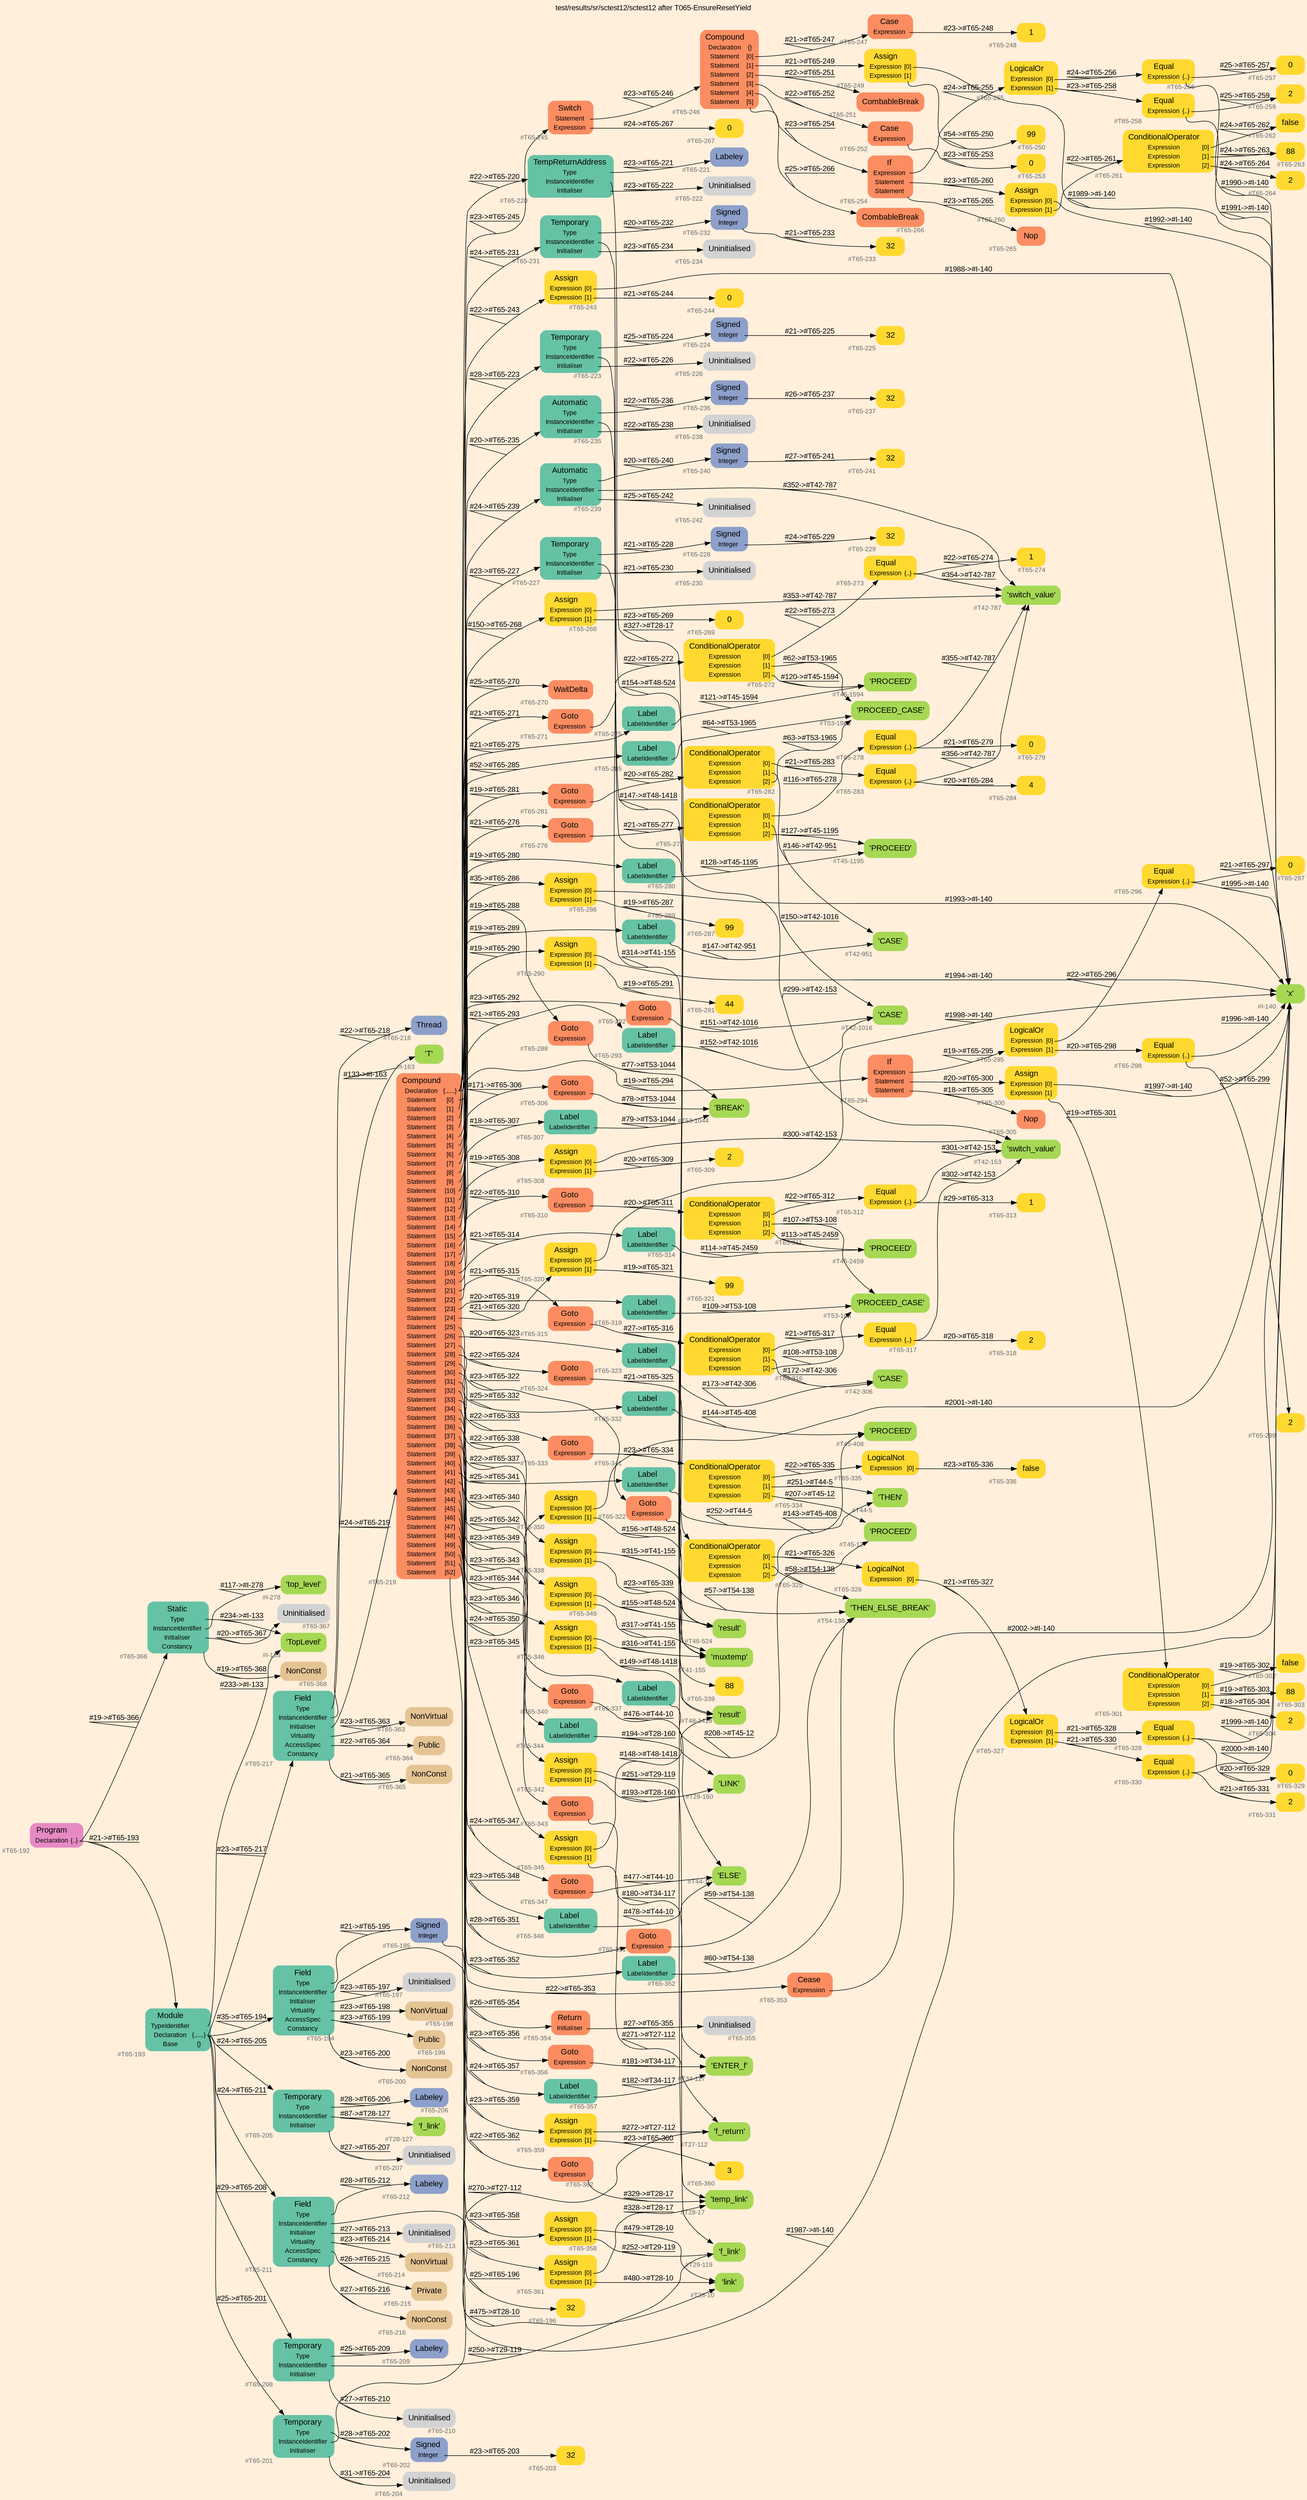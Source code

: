 digraph "test/results/sr/sctest12/sctest12 after T065-EnsureResetYield" {
label = "test/results/sr/sctest12/sctest12 after T065-EnsureResetYield"
labelloc = t
graph [
    rankdir = "LR"
    ranksep = 0.3
    bgcolor = antiquewhite1
    color = black
    fontcolor = black
    fontname = "Arial"
];
node [
    fontname = "Arial"
];
edge [
    fontname = "Arial"
];

// -------------------- node figure --------------------
// -------- block #T65-192 ----------
"#T65-192" [
    fillcolor = "/set28/4"
    xlabel = "#T65-192"
    fontsize = "12"
    fontcolor = grey40
    shape = "plaintext"
    label = <<TABLE BORDER="0" CELLBORDER="0" CELLSPACING="0">
     <TR><TD><FONT COLOR="black" POINT-SIZE="15">Program</FONT></TD></TR>
     <TR><TD><FONT COLOR="black" POINT-SIZE="12">Declaration</FONT></TD><TD PORT="port0"><FONT COLOR="black" POINT-SIZE="12">{..}</FONT></TD></TR>
    </TABLE>>
    style = "rounded,filled"
];

// -------- block #T65-193 ----------
"#T65-193" [
    fillcolor = "/set28/1"
    xlabel = "#T65-193"
    fontsize = "12"
    fontcolor = grey40
    shape = "plaintext"
    label = <<TABLE BORDER="0" CELLBORDER="0" CELLSPACING="0">
     <TR><TD><FONT COLOR="black" POINT-SIZE="15">Module</FONT></TD></TR>
     <TR><TD><FONT COLOR="black" POINT-SIZE="12">TypeIdentifier</FONT></TD><TD PORT="port0"></TD></TR>
     <TR><TD><FONT COLOR="black" POINT-SIZE="12">Declaration</FONT></TD><TD PORT="port1"><FONT COLOR="black" POINT-SIZE="12">{......}</FONT></TD></TR>
     <TR><TD><FONT COLOR="black" POINT-SIZE="12">Base</FONT></TD><TD PORT="port2"><FONT COLOR="black" POINT-SIZE="12">{}</FONT></TD></TR>
    </TABLE>>
    style = "rounded,filled"
];

// -------- block #I-133 ----------
"#I-133" [
    fillcolor = "/set28/5"
    xlabel = "#I-133"
    fontsize = "12"
    fontcolor = grey40
    shape = "plaintext"
    label = <<TABLE BORDER="0" CELLBORDER="0" CELLSPACING="0">
     <TR><TD><FONT COLOR="black" POINT-SIZE="15">'TopLevel'</FONT></TD></TR>
    </TABLE>>
    style = "rounded,filled"
];

// -------- block #T65-194 ----------
"#T65-194" [
    fillcolor = "/set28/1"
    xlabel = "#T65-194"
    fontsize = "12"
    fontcolor = grey40
    shape = "plaintext"
    label = <<TABLE BORDER="0" CELLBORDER="0" CELLSPACING="0">
     <TR><TD><FONT COLOR="black" POINT-SIZE="15">Field</FONT></TD></TR>
     <TR><TD><FONT COLOR="black" POINT-SIZE="12">Type</FONT></TD><TD PORT="port0"></TD></TR>
     <TR><TD><FONT COLOR="black" POINT-SIZE="12">InstanceIdentifier</FONT></TD><TD PORT="port1"></TD></TR>
     <TR><TD><FONT COLOR="black" POINT-SIZE="12">Initialiser</FONT></TD><TD PORT="port2"></TD></TR>
     <TR><TD><FONT COLOR="black" POINT-SIZE="12">Virtuality</FONT></TD><TD PORT="port3"></TD></TR>
     <TR><TD><FONT COLOR="black" POINT-SIZE="12">AccessSpec</FONT></TD><TD PORT="port4"></TD></TR>
     <TR><TD><FONT COLOR="black" POINT-SIZE="12">Constancy</FONT></TD><TD PORT="port5"></TD></TR>
    </TABLE>>
    style = "rounded,filled"
];

// -------- block #T65-195 ----------
"#T65-195" [
    fillcolor = "/set28/3"
    xlabel = "#T65-195"
    fontsize = "12"
    fontcolor = grey40
    shape = "plaintext"
    label = <<TABLE BORDER="0" CELLBORDER="0" CELLSPACING="0">
     <TR><TD><FONT COLOR="black" POINT-SIZE="15">Signed</FONT></TD></TR>
     <TR><TD><FONT COLOR="black" POINT-SIZE="12">Integer</FONT></TD><TD PORT="port0"></TD></TR>
    </TABLE>>
    style = "rounded,filled"
];

// -------- block #T65-196 ----------
"#T65-196" [
    fillcolor = "/set28/6"
    xlabel = "#T65-196"
    fontsize = "12"
    fontcolor = grey40
    shape = "plaintext"
    label = <<TABLE BORDER="0" CELLBORDER="0" CELLSPACING="0">
     <TR><TD><FONT COLOR="black" POINT-SIZE="15">32</FONT></TD></TR>
    </TABLE>>
    style = "rounded,filled"
];

// -------- block #I-140 ----------
"#I-140" [
    fillcolor = "/set28/5"
    xlabel = "#I-140"
    fontsize = "12"
    fontcolor = grey40
    shape = "plaintext"
    label = <<TABLE BORDER="0" CELLBORDER="0" CELLSPACING="0">
     <TR><TD><FONT COLOR="black" POINT-SIZE="15">'x'</FONT></TD></TR>
    </TABLE>>
    style = "rounded,filled"
];

// -------- block #T65-197 ----------
"#T65-197" [
    xlabel = "#T65-197"
    fontsize = "12"
    fontcolor = grey40
    shape = "plaintext"
    label = <<TABLE BORDER="0" CELLBORDER="0" CELLSPACING="0">
     <TR><TD><FONT COLOR="black" POINT-SIZE="15">Uninitialised</FONT></TD></TR>
    </TABLE>>
    style = "rounded,filled"
];

// -------- block #T65-198 ----------
"#T65-198" [
    fillcolor = "/set28/7"
    xlabel = "#T65-198"
    fontsize = "12"
    fontcolor = grey40
    shape = "plaintext"
    label = <<TABLE BORDER="0" CELLBORDER="0" CELLSPACING="0">
     <TR><TD><FONT COLOR="black" POINT-SIZE="15">NonVirtual</FONT></TD></TR>
    </TABLE>>
    style = "rounded,filled"
];

// -------- block #T65-199 ----------
"#T65-199" [
    fillcolor = "/set28/7"
    xlabel = "#T65-199"
    fontsize = "12"
    fontcolor = grey40
    shape = "plaintext"
    label = <<TABLE BORDER="0" CELLBORDER="0" CELLSPACING="0">
     <TR><TD><FONT COLOR="black" POINT-SIZE="15">Public</FONT></TD></TR>
    </TABLE>>
    style = "rounded,filled"
];

// -------- block #T65-200 ----------
"#T65-200" [
    fillcolor = "/set28/7"
    xlabel = "#T65-200"
    fontsize = "12"
    fontcolor = grey40
    shape = "plaintext"
    label = <<TABLE BORDER="0" CELLBORDER="0" CELLSPACING="0">
     <TR><TD><FONT COLOR="black" POINT-SIZE="15">NonConst</FONT></TD></TR>
    </TABLE>>
    style = "rounded,filled"
];

// -------- block #T65-201 ----------
"#T65-201" [
    fillcolor = "/set28/1"
    xlabel = "#T65-201"
    fontsize = "12"
    fontcolor = grey40
    shape = "plaintext"
    label = <<TABLE BORDER="0" CELLBORDER="0" CELLSPACING="0">
     <TR><TD><FONT COLOR="black" POINT-SIZE="15">Temporary</FONT></TD></TR>
     <TR><TD><FONT COLOR="black" POINT-SIZE="12">Type</FONT></TD><TD PORT="port0"></TD></TR>
     <TR><TD><FONT COLOR="black" POINT-SIZE="12">InstanceIdentifier</FONT></TD><TD PORT="port1"></TD></TR>
     <TR><TD><FONT COLOR="black" POINT-SIZE="12">Initialiser</FONT></TD><TD PORT="port2"></TD></TR>
    </TABLE>>
    style = "rounded,filled"
];

// -------- block #T65-202 ----------
"#T65-202" [
    fillcolor = "/set28/3"
    xlabel = "#T65-202"
    fontsize = "12"
    fontcolor = grey40
    shape = "plaintext"
    label = <<TABLE BORDER="0" CELLBORDER="0" CELLSPACING="0">
     <TR><TD><FONT COLOR="black" POINT-SIZE="15">Signed</FONT></TD></TR>
     <TR><TD><FONT COLOR="black" POINT-SIZE="12">Integer</FONT></TD><TD PORT="port0"></TD></TR>
    </TABLE>>
    style = "rounded,filled"
];

// -------- block #T65-203 ----------
"#T65-203" [
    fillcolor = "/set28/6"
    xlabel = "#T65-203"
    fontsize = "12"
    fontcolor = grey40
    shape = "plaintext"
    label = <<TABLE BORDER="0" CELLBORDER="0" CELLSPACING="0">
     <TR><TD><FONT COLOR="black" POINT-SIZE="15">32</FONT></TD></TR>
    </TABLE>>
    style = "rounded,filled"
];

// -------- block #T27-112 ----------
"#T27-112" [
    fillcolor = "/set28/5"
    xlabel = "#T27-112"
    fontsize = "12"
    fontcolor = grey40
    shape = "plaintext"
    label = <<TABLE BORDER="0" CELLBORDER="0" CELLSPACING="0">
     <TR><TD><FONT COLOR="black" POINT-SIZE="15">'f_return'</FONT></TD></TR>
    </TABLE>>
    style = "rounded,filled"
];

// -------- block #T65-204 ----------
"#T65-204" [
    xlabel = "#T65-204"
    fontsize = "12"
    fontcolor = grey40
    shape = "plaintext"
    label = <<TABLE BORDER="0" CELLBORDER="0" CELLSPACING="0">
     <TR><TD><FONT COLOR="black" POINT-SIZE="15">Uninitialised</FONT></TD></TR>
    </TABLE>>
    style = "rounded,filled"
];

// -------- block #T65-205 ----------
"#T65-205" [
    fillcolor = "/set28/1"
    xlabel = "#T65-205"
    fontsize = "12"
    fontcolor = grey40
    shape = "plaintext"
    label = <<TABLE BORDER="0" CELLBORDER="0" CELLSPACING="0">
     <TR><TD><FONT COLOR="black" POINT-SIZE="15">Temporary</FONT></TD></TR>
     <TR><TD><FONT COLOR="black" POINT-SIZE="12">Type</FONT></TD><TD PORT="port0"></TD></TR>
     <TR><TD><FONT COLOR="black" POINT-SIZE="12">InstanceIdentifier</FONT></TD><TD PORT="port1"></TD></TR>
     <TR><TD><FONT COLOR="black" POINT-SIZE="12">Initialiser</FONT></TD><TD PORT="port2"></TD></TR>
    </TABLE>>
    style = "rounded,filled"
];

// -------- block #T65-206 ----------
"#T65-206" [
    fillcolor = "/set28/3"
    xlabel = "#T65-206"
    fontsize = "12"
    fontcolor = grey40
    shape = "plaintext"
    label = <<TABLE BORDER="0" CELLBORDER="0" CELLSPACING="0">
     <TR><TD><FONT COLOR="black" POINT-SIZE="15">Labeley</FONT></TD></TR>
    </TABLE>>
    style = "rounded,filled"
];

// -------- block #T28-127 ----------
"#T28-127" [
    fillcolor = "/set28/5"
    xlabel = "#T28-127"
    fontsize = "12"
    fontcolor = grey40
    shape = "plaintext"
    label = <<TABLE BORDER="0" CELLBORDER="0" CELLSPACING="0">
     <TR><TD><FONT COLOR="black" POINT-SIZE="15">'f_link'</FONT></TD></TR>
    </TABLE>>
    style = "rounded,filled"
];

// -------- block #T65-207 ----------
"#T65-207" [
    xlabel = "#T65-207"
    fontsize = "12"
    fontcolor = grey40
    shape = "plaintext"
    label = <<TABLE BORDER="0" CELLBORDER="0" CELLSPACING="0">
     <TR><TD><FONT COLOR="black" POINT-SIZE="15">Uninitialised</FONT></TD></TR>
    </TABLE>>
    style = "rounded,filled"
];

// -------- block #T65-208 ----------
"#T65-208" [
    fillcolor = "/set28/1"
    xlabel = "#T65-208"
    fontsize = "12"
    fontcolor = grey40
    shape = "plaintext"
    label = <<TABLE BORDER="0" CELLBORDER="0" CELLSPACING="0">
     <TR><TD><FONT COLOR="black" POINT-SIZE="15">Temporary</FONT></TD></TR>
     <TR><TD><FONT COLOR="black" POINT-SIZE="12">Type</FONT></TD><TD PORT="port0"></TD></TR>
     <TR><TD><FONT COLOR="black" POINT-SIZE="12">InstanceIdentifier</FONT></TD><TD PORT="port1"></TD></TR>
     <TR><TD><FONT COLOR="black" POINT-SIZE="12">Initialiser</FONT></TD><TD PORT="port2"></TD></TR>
    </TABLE>>
    style = "rounded,filled"
];

// -------- block #T65-209 ----------
"#T65-209" [
    fillcolor = "/set28/3"
    xlabel = "#T65-209"
    fontsize = "12"
    fontcolor = grey40
    shape = "plaintext"
    label = <<TABLE BORDER="0" CELLBORDER="0" CELLSPACING="0">
     <TR><TD><FONT COLOR="black" POINT-SIZE="15">Labeley</FONT></TD></TR>
    </TABLE>>
    style = "rounded,filled"
];

// -------- block #T29-119 ----------
"#T29-119" [
    fillcolor = "/set28/5"
    xlabel = "#T29-119"
    fontsize = "12"
    fontcolor = grey40
    shape = "plaintext"
    label = <<TABLE BORDER="0" CELLBORDER="0" CELLSPACING="0">
     <TR><TD><FONT COLOR="black" POINT-SIZE="15">'f_link'</FONT></TD></TR>
    </TABLE>>
    style = "rounded,filled"
];

// -------- block #T65-210 ----------
"#T65-210" [
    xlabel = "#T65-210"
    fontsize = "12"
    fontcolor = grey40
    shape = "plaintext"
    label = <<TABLE BORDER="0" CELLBORDER="0" CELLSPACING="0">
     <TR><TD><FONT COLOR="black" POINT-SIZE="15">Uninitialised</FONT></TD></TR>
    </TABLE>>
    style = "rounded,filled"
];

// -------- block #T65-211 ----------
"#T65-211" [
    fillcolor = "/set28/1"
    xlabel = "#T65-211"
    fontsize = "12"
    fontcolor = grey40
    shape = "plaintext"
    label = <<TABLE BORDER="0" CELLBORDER="0" CELLSPACING="0">
     <TR><TD><FONT COLOR="black" POINT-SIZE="15">Field</FONT></TD></TR>
     <TR><TD><FONT COLOR="black" POINT-SIZE="12">Type</FONT></TD><TD PORT="port0"></TD></TR>
     <TR><TD><FONT COLOR="black" POINT-SIZE="12">InstanceIdentifier</FONT></TD><TD PORT="port1"></TD></TR>
     <TR><TD><FONT COLOR="black" POINT-SIZE="12">Initialiser</FONT></TD><TD PORT="port2"></TD></TR>
     <TR><TD><FONT COLOR="black" POINT-SIZE="12">Virtuality</FONT></TD><TD PORT="port3"></TD></TR>
     <TR><TD><FONT COLOR="black" POINT-SIZE="12">AccessSpec</FONT></TD><TD PORT="port4"></TD></TR>
     <TR><TD><FONT COLOR="black" POINT-SIZE="12">Constancy</FONT></TD><TD PORT="port5"></TD></TR>
    </TABLE>>
    style = "rounded,filled"
];

// -------- block #T65-212 ----------
"#T65-212" [
    fillcolor = "/set28/3"
    xlabel = "#T65-212"
    fontsize = "12"
    fontcolor = grey40
    shape = "plaintext"
    label = <<TABLE BORDER="0" CELLBORDER="0" CELLSPACING="0">
     <TR><TD><FONT COLOR="black" POINT-SIZE="15">Labeley</FONT></TD></TR>
    </TABLE>>
    style = "rounded,filled"
];

// -------- block #T28-10 ----------
"#T28-10" [
    fillcolor = "/set28/5"
    xlabel = "#T28-10"
    fontsize = "12"
    fontcolor = grey40
    shape = "plaintext"
    label = <<TABLE BORDER="0" CELLBORDER="0" CELLSPACING="0">
     <TR><TD><FONT COLOR="black" POINT-SIZE="15">'link'</FONT></TD></TR>
    </TABLE>>
    style = "rounded,filled"
];

// -------- block #T65-213 ----------
"#T65-213" [
    xlabel = "#T65-213"
    fontsize = "12"
    fontcolor = grey40
    shape = "plaintext"
    label = <<TABLE BORDER="0" CELLBORDER="0" CELLSPACING="0">
     <TR><TD><FONT COLOR="black" POINT-SIZE="15">Uninitialised</FONT></TD></TR>
    </TABLE>>
    style = "rounded,filled"
];

// -------- block #T65-214 ----------
"#T65-214" [
    fillcolor = "/set28/7"
    xlabel = "#T65-214"
    fontsize = "12"
    fontcolor = grey40
    shape = "plaintext"
    label = <<TABLE BORDER="0" CELLBORDER="0" CELLSPACING="0">
     <TR><TD><FONT COLOR="black" POINT-SIZE="15">NonVirtual</FONT></TD></TR>
    </TABLE>>
    style = "rounded,filled"
];

// -------- block #T65-215 ----------
"#T65-215" [
    fillcolor = "/set28/7"
    xlabel = "#T65-215"
    fontsize = "12"
    fontcolor = grey40
    shape = "plaintext"
    label = <<TABLE BORDER="0" CELLBORDER="0" CELLSPACING="0">
     <TR><TD><FONT COLOR="black" POINT-SIZE="15">Private</FONT></TD></TR>
    </TABLE>>
    style = "rounded,filled"
];

// -------- block #T65-216 ----------
"#T65-216" [
    fillcolor = "/set28/7"
    xlabel = "#T65-216"
    fontsize = "12"
    fontcolor = grey40
    shape = "plaintext"
    label = <<TABLE BORDER="0" CELLBORDER="0" CELLSPACING="0">
     <TR><TD><FONT COLOR="black" POINT-SIZE="15">NonConst</FONT></TD></TR>
    </TABLE>>
    style = "rounded,filled"
];

// -------- block #T65-217 ----------
"#T65-217" [
    fillcolor = "/set28/1"
    xlabel = "#T65-217"
    fontsize = "12"
    fontcolor = grey40
    shape = "plaintext"
    label = <<TABLE BORDER="0" CELLBORDER="0" CELLSPACING="0">
     <TR><TD><FONT COLOR="black" POINT-SIZE="15">Field</FONT></TD></TR>
     <TR><TD><FONT COLOR="black" POINT-SIZE="12">Type</FONT></TD><TD PORT="port0"></TD></TR>
     <TR><TD><FONT COLOR="black" POINT-SIZE="12">InstanceIdentifier</FONT></TD><TD PORT="port1"></TD></TR>
     <TR><TD><FONT COLOR="black" POINT-SIZE="12">Initialiser</FONT></TD><TD PORT="port2"></TD></TR>
     <TR><TD><FONT COLOR="black" POINT-SIZE="12">Virtuality</FONT></TD><TD PORT="port3"></TD></TR>
     <TR><TD><FONT COLOR="black" POINT-SIZE="12">AccessSpec</FONT></TD><TD PORT="port4"></TD></TR>
     <TR><TD><FONT COLOR="black" POINT-SIZE="12">Constancy</FONT></TD><TD PORT="port5"></TD></TR>
    </TABLE>>
    style = "rounded,filled"
];

// -------- block #T65-218 ----------
"#T65-218" [
    fillcolor = "/set28/3"
    xlabel = "#T65-218"
    fontsize = "12"
    fontcolor = grey40
    shape = "plaintext"
    label = <<TABLE BORDER="0" CELLBORDER="0" CELLSPACING="0">
     <TR><TD><FONT COLOR="black" POINT-SIZE="15">Thread</FONT></TD></TR>
    </TABLE>>
    style = "rounded,filled"
];

// -------- block #I-163 ----------
"#I-163" [
    fillcolor = "/set28/5"
    xlabel = "#I-163"
    fontsize = "12"
    fontcolor = grey40
    shape = "plaintext"
    label = <<TABLE BORDER="0" CELLBORDER="0" CELLSPACING="0">
     <TR><TD><FONT COLOR="black" POINT-SIZE="15">'T'</FONT></TD></TR>
    </TABLE>>
    style = "rounded,filled"
];

// -------- block #T65-219 ----------
"#T65-219" [
    fillcolor = "/set28/2"
    xlabel = "#T65-219"
    fontsize = "12"
    fontcolor = grey40
    shape = "plaintext"
    label = <<TABLE BORDER="0" CELLBORDER="0" CELLSPACING="0">
     <TR><TD><FONT COLOR="black" POINT-SIZE="15">Compound</FONT></TD></TR>
     <TR><TD><FONT COLOR="black" POINT-SIZE="12">Declaration</FONT></TD><TD PORT="port0"><FONT COLOR="black" POINT-SIZE="12">{......}</FONT></TD></TR>
     <TR><TD><FONT COLOR="black" POINT-SIZE="12">Statement</FONT></TD><TD PORT="port1"><FONT COLOR="black" POINT-SIZE="12">[0]</FONT></TD></TR>
     <TR><TD><FONT COLOR="black" POINT-SIZE="12">Statement</FONT></TD><TD PORT="port2"><FONT COLOR="black" POINT-SIZE="12">[1]</FONT></TD></TR>
     <TR><TD><FONT COLOR="black" POINT-SIZE="12">Statement</FONT></TD><TD PORT="port3"><FONT COLOR="black" POINT-SIZE="12">[2]</FONT></TD></TR>
     <TR><TD><FONT COLOR="black" POINT-SIZE="12">Statement</FONT></TD><TD PORT="port4"><FONT COLOR="black" POINT-SIZE="12">[3]</FONT></TD></TR>
     <TR><TD><FONT COLOR="black" POINT-SIZE="12">Statement</FONT></TD><TD PORT="port5"><FONT COLOR="black" POINT-SIZE="12">[4]</FONT></TD></TR>
     <TR><TD><FONT COLOR="black" POINT-SIZE="12">Statement</FONT></TD><TD PORT="port6"><FONT COLOR="black" POINT-SIZE="12">[5]</FONT></TD></TR>
     <TR><TD><FONT COLOR="black" POINT-SIZE="12">Statement</FONT></TD><TD PORT="port7"><FONT COLOR="black" POINT-SIZE="12">[6]</FONT></TD></TR>
     <TR><TD><FONT COLOR="black" POINT-SIZE="12">Statement</FONT></TD><TD PORT="port8"><FONT COLOR="black" POINT-SIZE="12">[7]</FONT></TD></TR>
     <TR><TD><FONT COLOR="black" POINT-SIZE="12">Statement</FONT></TD><TD PORT="port9"><FONT COLOR="black" POINT-SIZE="12">[8]</FONT></TD></TR>
     <TR><TD><FONT COLOR="black" POINT-SIZE="12">Statement</FONT></TD><TD PORT="port10"><FONT COLOR="black" POINT-SIZE="12">[9]</FONT></TD></TR>
     <TR><TD><FONT COLOR="black" POINT-SIZE="12">Statement</FONT></TD><TD PORT="port11"><FONT COLOR="black" POINT-SIZE="12">[10]</FONT></TD></TR>
     <TR><TD><FONT COLOR="black" POINT-SIZE="12">Statement</FONT></TD><TD PORT="port12"><FONT COLOR="black" POINT-SIZE="12">[11]</FONT></TD></TR>
     <TR><TD><FONT COLOR="black" POINT-SIZE="12">Statement</FONT></TD><TD PORT="port13"><FONT COLOR="black" POINT-SIZE="12">[12]</FONT></TD></TR>
     <TR><TD><FONT COLOR="black" POINT-SIZE="12">Statement</FONT></TD><TD PORT="port14"><FONT COLOR="black" POINT-SIZE="12">[13]</FONT></TD></TR>
     <TR><TD><FONT COLOR="black" POINT-SIZE="12">Statement</FONT></TD><TD PORT="port15"><FONT COLOR="black" POINT-SIZE="12">[14]</FONT></TD></TR>
     <TR><TD><FONT COLOR="black" POINT-SIZE="12">Statement</FONT></TD><TD PORT="port16"><FONT COLOR="black" POINT-SIZE="12">[15]</FONT></TD></TR>
     <TR><TD><FONT COLOR="black" POINT-SIZE="12">Statement</FONT></TD><TD PORT="port17"><FONT COLOR="black" POINT-SIZE="12">[16]</FONT></TD></TR>
     <TR><TD><FONT COLOR="black" POINT-SIZE="12">Statement</FONT></TD><TD PORT="port18"><FONT COLOR="black" POINT-SIZE="12">[17]</FONT></TD></TR>
     <TR><TD><FONT COLOR="black" POINT-SIZE="12">Statement</FONT></TD><TD PORT="port19"><FONT COLOR="black" POINT-SIZE="12">[18]</FONT></TD></TR>
     <TR><TD><FONT COLOR="black" POINT-SIZE="12">Statement</FONT></TD><TD PORT="port20"><FONT COLOR="black" POINT-SIZE="12">[19]</FONT></TD></TR>
     <TR><TD><FONT COLOR="black" POINT-SIZE="12">Statement</FONT></TD><TD PORT="port21"><FONT COLOR="black" POINT-SIZE="12">[20]</FONT></TD></TR>
     <TR><TD><FONT COLOR="black" POINT-SIZE="12">Statement</FONT></TD><TD PORT="port22"><FONT COLOR="black" POINT-SIZE="12">[21]</FONT></TD></TR>
     <TR><TD><FONT COLOR="black" POINT-SIZE="12">Statement</FONT></TD><TD PORT="port23"><FONT COLOR="black" POINT-SIZE="12">[22]</FONT></TD></TR>
     <TR><TD><FONT COLOR="black" POINT-SIZE="12">Statement</FONT></TD><TD PORT="port24"><FONT COLOR="black" POINT-SIZE="12">[23]</FONT></TD></TR>
     <TR><TD><FONT COLOR="black" POINT-SIZE="12">Statement</FONT></TD><TD PORT="port25"><FONT COLOR="black" POINT-SIZE="12">[24]</FONT></TD></TR>
     <TR><TD><FONT COLOR="black" POINT-SIZE="12">Statement</FONT></TD><TD PORT="port26"><FONT COLOR="black" POINT-SIZE="12">[25]</FONT></TD></TR>
     <TR><TD><FONT COLOR="black" POINT-SIZE="12">Statement</FONT></TD><TD PORT="port27"><FONT COLOR="black" POINT-SIZE="12">[26]</FONT></TD></TR>
     <TR><TD><FONT COLOR="black" POINT-SIZE="12">Statement</FONT></TD><TD PORT="port28"><FONT COLOR="black" POINT-SIZE="12">[27]</FONT></TD></TR>
     <TR><TD><FONT COLOR="black" POINT-SIZE="12">Statement</FONT></TD><TD PORT="port29"><FONT COLOR="black" POINT-SIZE="12">[28]</FONT></TD></TR>
     <TR><TD><FONT COLOR="black" POINT-SIZE="12">Statement</FONT></TD><TD PORT="port30"><FONT COLOR="black" POINT-SIZE="12">[29]</FONT></TD></TR>
     <TR><TD><FONT COLOR="black" POINT-SIZE="12">Statement</FONT></TD><TD PORT="port31"><FONT COLOR="black" POINT-SIZE="12">[30]</FONT></TD></TR>
     <TR><TD><FONT COLOR="black" POINT-SIZE="12">Statement</FONT></TD><TD PORT="port32"><FONT COLOR="black" POINT-SIZE="12">[31]</FONT></TD></TR>
     <TR><TD><FONT COLOR="black" POINT-SIZE="12">Statement</FONT></TD><TD PORT="port33"><FONT COLOR="black" POINT-SIZE="12">[32]</FONT></TD></TR>
     <TR><TD><FONT COLOR="black" POINT-SIZE="12">Statement</FONT></TD><TD PORT="port34"><FONT COLOR="black" POINT-SIZE="12">[33]</FONT></TD></TR>
     <TR><TD><FONT COLOR="black" POINT-SIZE="12">Statement</FONT></TD><TD PORT="port35"><FONT COLOR="black" POINT-SIZE="12">[34]</FONT></TD></TR>
     <TR><TD><FONT COLOR="black" POINT-SIZE="12">Statement</FONT></TD><TD PORT="port36"><FONT COLOR="black" POINT-SIZE="12">[35]</FONT></TD></TR>
     <TR><TD><FONT COLOR="black" POINT-SIZE="12">Statement</FONT></TD><TD PORT="port37"><FONT COLOR="black" POINT-SIZE="12">[36]</FONT></TD></TR>
     <TR><TD><FONT COLOR="black" POINT-SIZE="12">Statement</FONT></TD><TD PORT="port38"><FONT COLOR="black" POINT-SIZE="12">[37]</FONT></TD></TR>
     <TR><TD><FONT COLOR="black" POINT-SIZE="12">Statement</FONT></TD><TD PORT="port39"><FONT COLOR="black" POINT-SIZE="12">[38]</FONT></TD></TR>
     <TR><TD><FONT COLOR="black" POINT-SIZE="12">Statement</FONT></TD><TD PORT="port40"><FONT COLOR="black" POINT-SIZE="12">[39]</FONT></TD></TR>
     <TR><TD><FONT COLOR="black" POINT-SIZE="12">Statement</FONT></TD><TD PORT="port41"><FONT COLOR="black" POINT-SIZE="12">[40]</FONT></TD></TR>
     <TR><TD><FONT COLOR="black" POINT-SIZE="12">Statement</FONT></TD><TD PORT="port42"><FONT COLOR="black" POINT-SIZE="12">[41]</FONT></TD></TR>
     <TR><TD><FONT COLOR="black" POINT-SIZE="12">Statement</FONT></TD><TD PORT="port43"><FONT COLOR="black" POINT-SIZE="12">[42]</FONT></TD></TR>
     <TR><TD><FONT COLOR="black" POINT-SIZE="12">Statement</FONT></TD><TD PORT="port44"><FONT COLOR="black" POINT-SIZE="12">[43]</FONT></TD></TR>
     <TR><TD><FONT COLOR="black" POINT-SIZE="12">Statement</FONT></TD><TD PORT="port45"><FONT COLOR="black" POINT-SIZE="12">[44]</FONT></TD></TR>
     <TR><TD><FONT COLOR="black" POINT-SIZE="12">Statement</FONT></TD><TD PORT="port46"><FONT COLOR="black" POINT-SIZE="12">[45]</FONT></TD></TR>
     <TR><TD><FONT COLOR="black" POINT-SIZE="12">Statement</FONT></TD><TD PORT="port47"><FONT COLOR="black" POINT-SIZE="12">[46]</FONT></TD></TR>
     <TR><TD><FONT COLOR="black" POINT-SIZE="12">Statement</FONT></TD><TD PORT="port48"><FONT COLOR="black" POINT-SIZE="12">[47]</FONT></TD></TR>
     <TR><TD><FONT COLOR="black" POINT-SIZE="12">Statement</FONT></TD><TD PORT="port49"><FONT COLOR="black" POINT-SIZE="12">[48]</FONT></TD></TR>
     <TR><TD><FONT COLOR="black" POINT-SIZE="12">Statement</FONT></TD><TD PORT="port50"><FONT COLOR="black" POINT-SIZE="12">[49]</FONT></TD></TR>
     <TR><TD><FONT COLOR="black" POINT-SIZE="12">Statement</FONT></TD><TD PORT="port51"><FONT COLOR="black" POINT-SIZE="12">[50]</FONT></TD></TR>
     <TR><TD><FONT COLOR="black" POINT-SIZE="12">Statement</FONT></TD><TD PORT="port52"><FONT COLOR="black" POINT-SIZE="12">[51]</FONT></TD></TR>
     <TR><TD><FONT COLOR="black" POINT-SIZE="12">Statement</FONT></TD><TD PORT="port53"><FONT COLOR="black" POINT-SIZE="12">[52]</FONT></TD></TR>
    </TABLE>>
    style = "rounded,filled"
];

// -------- block #T65-220 ----------
"#T65-220" [
    fillcolor = "/set28/1"
    xlabel = "#T65-220"
    fontsize = "12"
    fontcolor = grey40
    shape = "plaintext"
    label = <<TABLE BORDER="0" CELLBORDER="0" CELLSPACING="0">
     <TR><TD><FONT COLOR="black" POINT-SIZE="15">TempReturnAddress</FONT></TD></TR>
     <TR><TD><FONT COLOR="black" POINT-SIZE="12">Type</FONT></TD><TD PORT="port0"></TD></TR>
     <TR><TD><FONT COLOR="black" POINT-SIZE="12">InstanceIdentifier</FONT></TD><TD PORT="port1"></TD></TR>
     <TR><TD><FONT COLOR="black" POINT-SIZE="12">Initialiser</FONT></TD><TD PORT="port2"></TD></TR>
    </TABLE>>
    style = "rounded,filled"
];

// -------- block #T65-221 ----------
"#T65-221" [
    fillcolor = "/set28/3"
    xlabel = "#T65-221"
    fontsize = "12"
    fontcolor = grey40
    shape = "plaintext"
    label = <<TABLE BORDER="0" CELLBORDER="0" CELLSPACING="0">
     <TR><TD><FONT COLOR="black" POINT-SIZE="15">Labeley</FONT></TD></TR>
    </TABLE>>
    style = "rounded,filled"
];

// -------- block #T28-17 ----------
"#T28-17" [
    fillcolor = "/set28/5"
    xlabel = "#T28-17"
    fontsize = "12"
    fontcolor = grey40
    shape = "plaintext"
    label = <<TABLE BORDER="0" CELLBORDER="0" CELLSPACING="0">
     <TR><TD><FONT COLOR="black" POINT-SIZE="15">'temp_link'</FONT></TD></TR>
    </TABLE>>
    style = "rounded,filled"
];

// -------- block #T65-222 ----------
"#T65-222" [
    xlabel = "#T65-222"
    fontsize = "12"
    fontcolor = grey40
    shape = "plaintext"
    label = <<TABLE BORDER="0" CELLBORDER="0" CELLSPACING="0">
     <TR><TD><FONT COLOR="black" POINT-SIZE="15">Uninitialised</FONT></TD></TR>
    </TABLE>>
    style = "rounded,filled"
];

// -------- block #T65-223 ----------
"#T65-223" [
    fillcolor = "/set28/1"
    xlabel = "#T65-223"
    fontsize = "12"
    fontcolor = grey40
    shape = "plaintext"
    label = <<TABLE BORDER="0" CELLBORDER="0" CELLSPACING="0">
     <TR><TD><FONT COLOR="black" POINT-SIZE="15">Temporary</FONT></TD></TR>
     <TR><TD><FONT COLOR="black" POINT-SIZE="12">Type</FONT></TD><TD PORT="port0"></TD></TR>
     <TR><TD><FONT COLOR="black" POINT-SIZE="12">InstanceIdentifier</FONT></TD><TD PORT="port1"></TD></TR>
     <TR><TD><FONT COLOR="black" POINT-SIZE="12">Initialiser</FONT></TD><TD PORT="port2"></TD></TR>
    </TABLE>>
    style = "rounded,filled"
];

// -------- block #T65-224 ----------
"#T65-224" [
    fillcolor = "/set28/3"
    xlabel = "#T65-224"
    fontsize = "12"
    fontcolor = grey40
    shape = "plaintext"
    label = <<TABLE BORDER="0" CELLBORDER="0" CELLSPACING="0">
     <TR><TD><FONT COLOR="black" POINT-SIZE="15">Signed</FONT></TD></TR>
     <TR><TD><FONT COLOR="black" POINT-SIZE="12">Integer</FONT></TD><TD PORT="port0"></TD></TR>
    </TABLE>>
    style = "rounded,filled"
];

// -------- block #T65-225 ----------
"#T65-225" [
    fillcolor = "/set28/6"
    xlabel = "#T65-225"
    fontsize = "12"
    fontcolor = grey40
    shape = "plaintext"
    label = <<TABLE BORDER="0" CELLBORDER="0" CELLSPACING="0">
     <TR><TD><FONT COLOR="black" POINT-SIZE="15">32</FONT></TD></TR>
    </TABLE>>
    style = "rounded,filled"
];

// -------- block #T48-1418 ----------
"#T48-1418" [
    fillcolor = "/set28/5"
    xlabel = "#T48-1418"
    fontsize = "12"
    fontcolor = grey40
    shape = "plaintext"
    label = <<TABLE BORDER="0" CELLBORDER="0" CELLSPACING="0">
     <TR><TD><FONT COLOR="black" POINT-SIZE="15">'result'</FONT></TD></TR>
    </TABLE>>
    style = "rounded,filled"
];

// -------- block #T65-226 ----------
"#T65-226" [
    xlabel = "#T65-226"
    fontsize = "12"
    fontcolor = grey40
    shape = "plaintext"
    label = <<TABLE BORDER="0" CELLBORDER="0" CELLSPACING="0">
     <TR><TD><FONT COLOR="black" POINT-SIZE="15">Uninitialised</FONT></TD></TR>
    </TABLE>>
    style = "rounded,filled"
];

// -------- block #T65-227 ----------
"#T65-227" [
    fillcolor = "/set28/1"
    xlabel = "#T65-227"
    fontsize = "12"
    fontcolor = grey40
    shape = "plaintext"
    label = <<TABLE BORDER="0" CELLBORDER="0" CELLSPACING="0">
     <TR><TD><FONT COLOR="black" POINT-SIZE="15">Temporary</FONT></TD></TR>
     <TR><TD><FONT COLOR="black" POINT-SIZE="12">Type</FONT></TD><TD PORT="port0"></TD></TR>
     <TR><TD><FONT COLOR="black" POINT-SIZE="12">InstanceIdentifier</FONT></TD><TD PORT="port1"></TD></TR>
     <TR><TD><FONT COLOR="black" POINT-SIZE="12">Initialiser</FONT></TD><TD PORT="port2"></TD></TR>
    </TABLE>>
    style = "rounded,filled"
];

// -------- block #T65-228 ----------
"#T65-228" [
    fillcolor = "/set28/3"
    xlabel = "#T65-228"
    fontsize = "12"
    fontcolor = grey40
    shape = "plaintext"
    label = <<TABLE BORDER="0" CELLBORDER="0" CELLSPACING="0">
     <TR><TD><FONT COLOR="black" POINT-SIZE="15">Signed</FONT></TD></TR>
     <TR><TD><FONT COLOR="black" POINT-SIZE="12">Integer</FONT></TD><TD PORT="port0"></TD></TR>
    </TABLE>>
    style = "rounded,filled"
];

// -------- block #T65-229 ----------
"#T65-229" [
    fillcolor = "/set28/6"
    xlabel = "#T65-229"
    fontsize = "12"
    fontcolor = grey40
    shape = "plaintext"
    label = <<TABLE BORDER="0" CELLBORDER="0" CELLSPACING="0">
     <TR><TD><FONT COLOR="black" POINT-SIZE="15">32</FONT></TD></TR>
    </TABLE>>
    style = "rounded,filled"
];

// -------- block #T41-155 ----------
"#T41-155" [
    fillcolor = "/set28/5"
    xlabel = "#T41-155"
    fontsize = "12"
    fontcolor = grey40
    shape = "plaintext"
    label = <<TABLE BORDER="0" CELLBORDER="0" CELLSPACING="0">
     <TR><TD><FONT COLOR="black" POINT-SIZE="15">'muxtemp'</FONT></TD></TR>
    </TABLE>>
    style = "rounded,filled"
];

// -------- block #T65-230 ----------
"#T65-230" [
    xlabel = "#T65-230"
    fontsize = "12"
    fontcolor = grey40
    shape = "plaintext"
    label = <<TABLE BORDER="0" CELLBORDER="0" CELLSPACING="0">
     <TR><TD><FONT COLOR="black" POINT-SIZE="15">Uninitialised</FONT></TD></TR>
    </TABLE>>
    style = "rounded,filled"
];

// -------- block #T65-231 ----------
"#T65-231" [
    fillcolor = "/set28/1"
    xlabel = "#T65-231"
    fontsize = "12"
    fontcolor = grey40
    shape = "plaintext"
    label = <<TABLE BORDER="0" CELLBORDER="0" CELLSPACING="0">
     <TR><TD><FONT COLOR="black" POINT-SIZE="15">Temporary</FONT></TD></TR>
     <TR><TD><FONT COLOR="black" POINT-SIZE="12">Type</FONT></TD><TD PORT="port0"></TD></TR>
     <TR><TD><FONT COLOR="black" POINT-SIZE="12">InstanceIdentifier</FONT></TD><TD PORT="port1"></TD></TR>
     <TR><TD><FONT COLOR="black" POINT-SIZE="12">Initialiser</FONT></TD><TD PORT="port2"></TD></TR>
    </TABLE>>
    style = "rounded,filled"
];

// -------- block #T65-232 ----------
"#T65-232" [
    fillcolor = "/set28/3"
    xlabel = "#T65-232"
    fontsize = "12"
    fontcolor = grey40
    shape = "plaintext"
    label = <<TABLE BORDER="0" CELLBORDER="0" CELLSPACING="0">
     <TR><TD><FONT COLOR="black" POINT-SIZE="15">Signed</FONT></TD></TR>
     <TR><TD><FONT COLOR="black" POINT-SIZE="12">Integer</FONT></TD><TD PORT="port0"></TD></TR>
    </TABLE>>
    style = "rounded,filled"
];

// -------- block #T65-233 ----------
"#T65-233" [
    fillcolor = "/set28/6"
    xlabel = "#T65-233"
    fontsize = "12"
    fontcolor = grey40
    shape = "plaintext"
    label = <<TABLE BORDER="0" CELLBORDER="0" CELLSPACING="0">
     <TR><TD><FONT COLOR="black" POINT-SIZE="15">32</FONT></TD></TR>
    </TABLE>>
    style = "rounded,filled"
];

// -------- block #T48-524 ----------
"#T48-524" [
    fillcolor = "/set28/5"
    xlabel = "#T48-524"
    fontsize = "12"
    fontcolor = grey40
    shape = "plaintext"
    label = <<TABLE BORDER="0" CELLBORDER="0" CELLSPACING="0">
     <TR><TD><FONT COLOR="black" POINT-SIZE="15">'result'</FONT></TD></TR>
    </TABLE>>
    style = "rounded,filled"
];

// -------- block #T65-234 ----------
"#T65-234" [
    xlabel = "#T65-234"
    fontsize = "12"
    fontcolor = grey40
    shape = "plaintext"
    label = <<TABLE BORDER="0" CELLBORDER="0" CELLSPACING="0">
     <TR><TD><FONT COLOR="black" POINT-SIZE="15">Uninitialised</FONT></TD></TR>
    </TABLE>>
    style = "rounded,filled"
];

// -------- block #T65-235 ----------
"#T65-235" [
    fillcolor = "/set28/1"
    xlabel = "#T65-235"
    fontsize = "12"
    fontcolor = grey40
    shape = "plaintext"
    label = <<TABLE BORDER="0" CELLBORDER="0" CELLSPACING="0">
     <TR><TD><FONT COLOR="black" POINT-SIZE="15">Automatic</FONT></TD></TR>
     <TR><TD><FONT COLOR="black" POINT-SIZE="12">Type</FONT></TD><TD PORT="port0"></TD></TR>
     <TR><TD><FONT COLOR="black" POINT-SIZE="12">InstanceIdentifier</FONT></TD><TD PORT="port1"></TD></TR>
     <TR><TD><FONT COLOR="black" POINT-SIZE="12">Initialiser</FONT></TD><TD PORT="port2"></TD></TR>
    </TABLE>>
    style = "rounded,filled"
];

// -------- block #T65-236 ----------
"#T65-236" [
    fillcolor = "/set28/3"
    xlabel = "#T65-236"
    fontsize = "12"
    fontcolor = grey40
    shape = "plaintext"
    label = <<TABLE BORDER="0" CELLBORDER="0" CELLSPACING="0">
     <TR><TD><FONT COLOR="black" POINT-SIZE="15">Signed</FONT></TD></TR>
     <TR><TD><FONT COLOR="black" POINT-SIZE="12">Integer</FONT></TD><TD PORT="port0"></TD></TR>
    </TABLE>>
    style = "rounded,filled"
];

// -------- block #T65-237 ----------
"#T65-237" [
    fillcolor = "/set28/6"
    xlabel = "#T65-237"
    fontsize = "12"
    fontcolor = grey40
    shape = "plaintext"
    label = <<TABLE BORDER="0" CELLBORDER="0" CELLSPACING="0">
     <TR><TD><FONT COLOR="black" POINT-SIZE="15">32</FONT></TD></TR>
    </TABLE>>
    style = "rounded,filled"
];

// -------- block #T42-153 ----------
"#T42-153" [
    fillcolor = "/set28/5"
    xlabel = "#T42-153"
    fontsize = "12"
    fontcolor = grey40
    shape = "plaintext"
    label = <<TABLE BORDER="0" CELLBORDER="0" CELLSPACING="0">
     <TR><TD><FONT COLOR="black" POINT-SIZE="15">'switch_value'</FONT></TD></TR>
    </TABLE>>
    style = "rounded,filled"
];

// -------- block #T65-238 ----------
"#T65-238" [
    xlabel = "#T65-238"
    fontsize = "12"
    fontcolor = grey40
    shape = "plaintext"
    label = <<TABLE BORDER="0" CELLBORDER="0" CELLSPACING="0">
     <TR><TD><FONT COLOR="black" POINT-SIZE="15">Uninitialised</FONT></TD></TR>
    </TABLE>>
    style = "rounded,filled"
];

// -------- block #T65-239 ----------
"#T65-239" [
    fillcolor = "/set28/1"
    xlabel = "#T65-239"
    fontsize = "12"
    fontcolor = grey40
    shape = "plaintext"
    label = <<TABLE BORDER="0" CELLBORDER="0" CELLSPACING="0">
     <TR><TD><FONT COLOR="black" POINT-SIZE="15">Automatic</FONT></TD></TR>
     <TR><TD><FONT COLOR="black" POINT-SIZE="12">Type</FONT></TD><TD PORT="port0"></TD></TR>
     <TR><TD><FONT COLOR="black" POINT-SIZE="12">InstanceIdentifier</FONT></TD><TD PORT="port1"></TD></TR>
     <TR><TD><FONT COLOR="black" POINT-SIZE="12">Initialiser</FONT></TD><TD PORT="port2"></TD></TR>
    </TABLE>>
    style = "rounded,filled"
];

// -------- block #T65-240 ----------
"#T65-240" [
    fillcolor = "/set28/3"
    xlabel = "#T65-240"
    fontsize = "12"
    fontcolor = grey40
    shape = "plaintext"
    label = <<TABLE BORDER="0" CELLBORDER="0" CELLSPACING="0">
     <TR><TD><FONT COLOR="black" POINT-SIZE="15">Signed</FONT></TD></TR>
     <TR><TD><FONT COLOR="black" POINT-SIZE="12">Integer</FONT></TD><TD PORT="port0"></TD></TR>
    </TABLE>>
    style = "rounded,filled"
];

// -------- block #T65-241 ----------
"#T65-241" [
    fillcolor = "/set28/6"
    xlabel = "#T65-241"
    fontsize = "12"
    fontcolor = grey40
    shape = "plaintext"
    label = <<TABLE BORDER="0" CELLBORDER="0" CELLSPACING="0">
     <TR><TD><FONT COLOR="black" POINT-SIZE="15">32</FONT></TD></TR>
    </TABLE>>
    style = "rounded,filled"
];

// -------- block #T42-787 ----------
"#T42-787" [
    fillcolor = "/set28/5"
    xlabel = "#T42-787"
    fontsize = "12"
    fontcolor = grey40
    shape = "plaintext"
    label = <<TABLE BORDER="0" CELLBORDER="0" CELLSPACING="0">
     <TR><TD><FONT COLOR="black" POINT-SIZE="15">'switch_value'</FONT></TD></TR>
    </TABLE>>
    style = "rounded,filled"
];

// -------- block #T65-242 ----------
"#T65-242" [
    xlabel = "#T65-242"
    fontsize = "12"
    fontcolor = grey40
    shape = "plaintext"
    label = <<TABLE BORDER="0" CELLBORDER="0" CELLSPACING="0">
     <TR><TD><FONT COLOR="black" POINT-SIZE="15">Uninitialised</FONT></TD></TR>
    </TABLE>>
    style = "rounded,filled"
];

// -------- block #T65-243 ----------
"#T65-243" [
    fillcolor = "/set28/6"
    xlabel = "#T65-243"
    fontsize = "12"
    fontcolor = grey40
    shape = "plaintext"
    label = <<TABLE BORDER="0" CELLBORDER="0" CELLSPACING="0">
     <TR><TD><FONT COLOR="black" POINT-SIZE="15">Assign</FONT></TD></TR>
     <TR><TD><FONT COLOR="black" POINT-SIZE="12">Expression</FONT></TD><TD PORT="port0"><FONT COLOR="black" POINT-SIZE="12">[0]</FONT></TD></TR>
     <TR><TD><FONT COLOR="black" POINT-SIZE="12">Expression</FONT></TD><TD PORT="port1"><FONT COLOR="black" POINT-SIZE="12">[1]</FONT></TD></TR>
    </TABLE>>
    style = "rounded,filled"
];

// -------- block #T65-244 ----------
"#T65-244" [
    fillcolor = "/set28/6"
    xlabel = "#T65-244"
    fontsize = "12"
    fontcolor = grey40
    shape = "plaintext"
    label = <<TABLE BORDER="0" CELLBORDER="0" CELLSPACING="0">
     <TR><TD><FONT COLOR="black" POINT-SIZE="15">0</FONT></TD></TR>
    </TABLE>>
    style = "rounded,filled"
];

// -------- block #T65-245 ----------
"#T65-245" [
    fillcolor = "/set28/2"
    xlabel = "#T65-245"
    fontsize = "12"
    fontcolor = grey40
    shape = "plaintext"
    label = <<TABLE BORDER="0" CELLBORDER="0" CELLSPACING="0">
     <TR><TD><FONT COLOR="black" POINT-SIZE="15">Switch</FONT></TD></TR>
     <TR><TD><FONT COLOR="black" POINT-SIZE="12">Statement</FONT></TD><TD PORT="port0"></TD></TR>
     <TR><TD><FONT COLOR="black" POINT-SIZE="12">Expression</FONT></TD><TD PORT="port1"></TD></TR>
    </TABLE>>
    style = "rounded,filled"
];

// -------- block #T65-246 ----------
"#T65-246" [
    fillcolor = "/set28/2"
    xlabel = "#T65-246"
    fontsize = "12"
    fontcolor = grey40
    shape = "plaintext"
    label = <<TABLE BORDER="0" CELLBORDER="0" CELLSPACING="0">
     <TR><TD><FONT COLOR="black" POINT-SIZE="15">Compound</FONT></TD></TR>
     <TR><TD><FONT COLOR="black" POINT-SIZE="12">Declaration</FONT></TD><TD PORT="port0"><FONT COLOR="black" POINT-SIZE="12">{}</FONT></TD></TR>
     <TR><TD><FONT COLOR="black" POINT-SIZE="12">Statement</FONT></TD><TD PORT="port1"><FONT COLOR="black" POINT-SIZE="12">[0]</FONT></TD></TR>
     <TR><TD><FONT COLOR="black" POINT-SIZE="12">Statement</FONT></TD><TD PORT="port2"><FONT COLOR="black" POINT-SIZE="12">[1]</FONT></TD></TR>
     <TR><TD><FONT COLOR="black" POINT-SIZE="12">Statement</FONT></TD><TD PORT="port3"><FONT COLOR="black" POINT-SIZE="12">[2]</FONT></TD></TR>
     <TR><TD><FONT COLOR="black" POINT-SIZE="12">Statement</FONT></TD><TD PORT="port4"><FONT COLOR="black" POINT-SIZE="12">[3]</FONT></TD></TR>
     <TR><TD><FONT COLOR="black" POINT-SIZE="12">Statement</FONT></TD><TD PORT="port5"><FONT COLOR="black" POINT-SIZE="12">[4]</FONT></TD></TR>
     <TR><TD><FONT COLOR="black" POINT-SIZE="12">Statement</FONT></TD><TD PORT="port6"><FONT COLOR="black" POINT-SIZE="12">[5]</FONT></TD></TR>
    </TABLE>>
    style = "rounded,filled"
];

// -------- block #T65-247 ----------
"#T65-247" [
    fillcolor = "/set28/2"
    xlabel = "#T65-247"
    fontsize = "12"
    fontcolor = grey40
    shape = "plaintext"
    label = <<TABLE BORDER="0" CELLBORDER="0" CELLSPACING="0">
     <TR><TD><FONT COLOR="black" POINT-SIZE="15">Case</FONT></TD></TR>
     <TR><TD><FONT COLOR="black" POINT-SIZE="12">Expression</FONT></TD><TD PORT="port0"></TD></TR>
    </TABLE>>
    style = "rounded,filled"
];

// -------- block #T65-248 ----------
"#T65-248" [
    fillcolor = "/set28/6"
    xlabel = "#T65-248"
    fontsize = "12"
    fontcolor = grey40
    shape = "plaintext"
    label = <<TABLE BORDER="0" CELLBORDER="0" CELLSPACING="0">
     <TR><TD><FONT COLOR="black" POINT-SIZE="15">1</FONT></TD></TR>
    </TABLE>>
    style = "rounded,filled"
];

// -------- block #T65-249 ----------
"#T65-249" [
    fillcolor = "/set28/6"
    xlabel = "#T65-249"
    fontsize = "12"
    fontcolor = grey40
    shape = "plaintext"
    label = <<TABLE BORDER="0" CELLBORDER="0" CELLSPACING="0">
     <TR><TD><FONT COLOR="black" POINT-SIZE="15">Assign</FONT></TD></TR>
     <TR><TD><FONT COLOR="black" POINT-SIZE="12">Expression</FONT></TD><TD PORT="port0"><FONT COLOR="black" POINT-SIZE="12">[0]</FONT></TD></TR>
     <TR><TD><FONT COLOR="black" POINT-SIZE="12">Expression</FONT></TD><TD PORT="port1"><FONT COLOR="black" POINT-SIZE="12">[1]</FONT></TD></TR>
    </TABLE>>
    style = "rounded,filled"
];

// -------- block #T65-250 ----------
"#T65-250" [
    fillcolor = "/set28/6"
    xlabel = "#T65-250"
    fontsize = "12"
    fontcolor = grey40
    shape = "plaintext"
    label = <<TABLE BORDER="0" CELLBORDER="0" CELLSPACING="0">
     <TR><TD><FONT COLOR="black" POINT-SIZE="15">99</FONT></TD></TR>
    </TABLE>>
    style = "rounded,filled"
];

// -------- block #T65-251 ----------
"#T65-251" [
    fillcolor = "/set28/2"
    xlabel = "#T65-251"
    fontsize = "12"
    fontcolor = grey40
    shape = "plaintext"
    label = <<TABLE BORDER="0" CELLBORDER="0" CELLSPACING="0">
     <TR><TD><FONT COLOR="black" POINT-SIZE="15">CombableBreak</FONT></TD></TR>
    </TABLE>>
    style = "rounded,filled"
];

// -------- block #T65-252 ----------
"#T65-252" [
    fillcolor = "/set28/2"
    xlabel = "#T65-252"
    fontsize = "12"
    fontcolor = grey40
    shape = "plaintext"
    label = <<TABLE BORDER="0" CELLBORDER="0" CELLSPACING="0">
     <TR><TD><FONT COLOR="black" POINT-SIZE="15">Case</FONT></TD></TR>
     <TR><TD><FONT COLOR="black" POINT-SIZE="12">Expression</FONT></TD><TD PORT="port0"></TD></TR>
    </TABLE>>
    style = "rounded,filled"
];

// -------- block #T65-253 ----------
"#T65-253" [
    fillcolor = "/set28/6"
    xlabel = "#T65-253"
    fontsize = "12"
    fontcolor = grey40
    shape = "plaintext"
    label = <<TABLE BORDER="0" CELLBORDER="0" CELLSPACING="0">
     <TR><TD><FONT COLOR="black" POINT-SIZE="15">0</FONT></TD></TR>
    </TABLE>>
    style = "rounded,filled"
];

// -------- block #T65-254 ----------
"#T65-254" [
    fillcolor = "/set28/2"
    xlabel = "#T65-254"
    fontsize = "12"
    fontcolor = grey40
    shape = "plaintext"
    label = <<TABLE BORDER="0" CELLBORDER="0" CELLSPACING="0">
     <TR><TD><FONT COLOR="black" POINT-SIZE="15">If</FONT></TD></TR>
     <TR><TD><FONT COLOR="black" POINT-SIZE="12">Expression</FONT></TD><TD PORT="port0"></TD></TR>
     <TR><TD><FONT COLOR="black" POINT-SIZE="12">Statement</FONT></TD><TD PORT="port1"></TD></TR>
     <TR><TD><FONT COLOR="black" POINT-SIZE="12">Statement</FONT></TD><TD PORT="port2"></TD></TR>
    </TABLE>>
    style = "rounded,filled"
];

// -------- block #T65-255 ----------
"#T65-255" [
    fillcolor = "/set28/6"
    xlabel = "#T65-255"
    fontsize = "12"
    fontcolor = grey40
    shape = "plaintext"
    label = <<TABLE BORDER="0" CELLBORDER="0" CELLSPACING="0">
     <TR><TD><FONT COLOR="black" POINT-SIZE="15">LogicalOr</FONT></TD></TR>
     <TR><TD><FONT COLOR="black" POINT-SIZE="12">Expression</FONT></TD><TD PORT="port0"><FONT COLOR="black" POINT-SIZE="12">[0]</FONT></TD></TR>
     <TR><TD><FONT COLOR="black" POINT-SIZE="12">Expression</FONT></TD><TD PORT="port1"><FONT COLOR="black" POINT-SIZE="12">[1]</FONT></TD></TR>
    </TABLE>>
    style = "rounded,filled"
];

// -------- block #T65-256 ----------
"#T65-256" [
    fillcolor = "/set28/6"
    xlabel = "#T65-256"
    fontsize = "12"
    fontcolor = grey40
    shape = "plaintext"
    label = <<TABLE BORDER="0" CELLBORDER="0" CELLSPACING="0">
     <TR><TD><FONT COLOR="black" POINT-SIZE="15">Equal</FONT></TD></TR>
     <TR><TD><FONT COLOR="black" POINT-SIZE="12">Expression</FONT></TD><TD PORT="port0"><FONT COLOR="black" POINT-SIZE="12">{..}</FONT></TD></TR>
    </TABLE>>
    style = "rounded,filled"
];

// -------- block #T65-257 ----------
"#T65-257" [
    fillcolor = "/set28/6"
    xlabel = "#T65-257"
    fontsize = "12"
    fontcolor = grey40
    shape = "plaintext"
    label = <<TABLE BORDER="0" CELLBORDER="0" CELLSPACING="0">
     <TR><TD><FONT COLOR="black" POINT-SIZE="15">0</FONT></TD></TR>
    </TABLE>>
    style = "rounded,filled"
];

// -------- block #T65-258 ----------
"#T65-258" [
    fillcolor = "/set28/6"
    xlabel = "#T65-258"
    fontsize = "12"
    fontcolor = grey40
    shape = "plaintext"
    label = <<TABLE BORDER="0" CELLBORDER="0" CELLSPACING="0">
     <TR><TD><FONT COLOR="black" POINT-SIZE="15">Equal</FONT></TD></TR>
     <TR><TD><FONT COLOR="black" POINT-SIZE="12">Expression</FONT></TD><TD PORT="port0"><FONT COLOR="black" POINT-SIZE="12">{..}</FONT></TD></TR>
    </TABLE>>
    style = "rounded,filled"
];

// -------- block #T65-259 ----------
"#T65-259" [
    fillcolor = "/set28/6"
    xlabel = "#T65-259"
    fontsize = "12"
    fontcolor = grey40
    shape = "plaintext"
    label = <<TABLE BORDER="0" CELLBORDER="0" CELLSPACING="0">
     <TR><TD><FONT COLOR="black" POINT-SIZE="15">2</FONT></TD></TR>
    </TABLE>>
    style = "rounded,filled"
];

// -------- block #T65-260 ----------
"#T65-260" [
    fillcolor = "/set28/6"
    xlabel = "#T65-260"
    fontsize = "12"
    fontcolor = grey40
    shape = "plaintext"
    label = <<TABLE BORDER="0" CELLBORDER="0" CELLSPACING="0">
     <TR><TD><FONT COLOR="black" POINT-SIZE="15">Assign</FONT></TD></TR>
     <TR><TD><FONT COLOR="black" POINT-SIZE="12">Expression</FONT></TD><TD PORT="port0"><FONT COLOR="black" POINT-SIZE="12">[0]</FONT></TD></TR>
     <TR><TD><FONT COLOR="black" POINT-SIZE="12">Expression</FONT></TD><TD PORT="port1"><FONT COLOR="black" POINT-SIZE="12">[1]</FONT></TD></TR>
    </TABLE>>
    style = "rounded,filled"
];

// -------- block #T65-261 ----------
"#T65-261" [
    fillcolor = "/set28/6"
    xlabel = "#T65-261"
    fontsize = "12"
    fontcolor = grey40
    shape = "plaintext"
    label = <<TABLE BORDER="0" CELLBORDER="0" CELLSPACING="0">
     <TR><TD><FONT COLOR="black" POINT-SIZE="15">ConditionalOperator</FONT></TD></TR>
     <TR><TD><FONT COLOR="black" POINT-SIZE="12">Expression</FONT></TD><TD PORT="port0"><FONT COLOR="black" POINT-SIZE="12">[0]</FONT></TD></TR>
     <TR><TD><FONT COLOR="black" POINT-SIZE="12">Expression</FONT></TD><TD PORT="port1"><FONT COLOR="black" POINT-SIZE="12">[1]</FONT></TD></TR>
     <TR><TD><FONT COLOR="black" POINT-SIZE="12">Expression</FONT></TD><TD PORT="port2"><FONT COLOR="black" POINT-SIZE="12">[2]</FONT></TD></TR>
    </TABLE>>
    style = "rounded,filled"
];

// -------- block #T65-262 ----------
"#T65-262" [
    fillcolor = "/set28/6"
    xlabel = "#T65-262"
    fontsize = "12"
    fontcolor = grey40
    shape = "plaintext"
    label = <<TABLE BORDER="0" CELLBORDER="0" CELLSPACING="0">
     <TR><TD><FONT COLOR="black" POINT-SIZE="15">false</FONT></TD></TR>
    </TABLE>>
    style = "rounded,filled"
];

// -------- block #T65-263 ----------
"#T65-263" [
    fillcolor = "/set28/6"
    xlabel = "#T65-263"
    fontsize = "12"
    fontcolor = grey40
    shape = "plaintext"
    label = <<TABLE BORDER="0" CELLBORDER="0" CELLSPACING="0">
     <TR><TD><FONT COLOR="black" POINT-SIZE="15">88</FONT></TD></TR>
    </TABLE>>
    style = "rounded,filled"
];

// -------- block #T65-264 ----------
"#T65-264" [
    fillcolor = "/set28/6"
    xlabel = "#T65-264"
    fontsize = "12"
    fontcolor = grey40
    shape = "plaintext"
    label = <<TABLE BORDER="0" CELLBORDER="0" CELLSPACING="0">
     <TR><TD><FONT COLOR="black" POINT-SIZE="15">2</FONT></TD></TR>
    </TABLE>>
    style = "rounded,filled"
];

// -------- block #T65-265 ----------
"#T65-265" [
    fillcolor = "/set28/2"
    xlabel = "#T65-265"
    fontsize = "12"
    fontcolor = grey40
    shape = "plaintext"
    label = <<TABLE BORDER="0" CELLBORDER="0" CELLSPACING="0">
     <TR><TD><FONT COLOR="black" POINT-SIZE="15">Nop</FONT></TD></TR>
    </TABLE>>
    style = "rounded,filled"
];

// -------- block #T65-266 ----------
"#T65-266" [
    fillcolor = "/set28/2"
    xlabel = "#T65-266"
    fontsize = "12"
    fontcolor = grey40
    shape = "plaintext"
    label = <<TABLE BORDER="0" CELLBORDER="0" CELLSPACING="0">
     <TR><TD><FONT COLOR="black" POINT-SIZE="15">CombableBreak</FONT></TD></TR>
    </TABLE>>
    style = "rounded,filled"
];

// -------- block #T65-267 ----------
"#T65-267" [
    fillcolor = "/set28/6"
    xlabel = "#T65-267"
    fontsize = "12"
    fontcolor = grey40
    shape = "plaintext"
    label = <<TABLE BORDER="0" CELLBORDER="0" CELLSPACING="0">
     <TR><TD><FONT COLOR="black" POINT-SIZE="15">0</FONT></TD></TR>
    </TABLE>>
    style = "rounded,filled"
];

// -------- block #T65-268 ----------
"#T65-268" [
    fillcolor = "/set28/6"
    xlabel = "#T65-268"
    fontsize = "12"
    fontcolor = grey40
    shape = "plaintext"
    label = <<TABLE BORDER="0" CELLBORDER="0" CELLSPACING="0">
     <TR><TD><FONT COLOR="black" POINT-SIZE="15">Assign</FONT></TD></TR>
     <TR><TD><FONT COLOR="black" POINT-SIZE="12">Expression</FONT></TD><TD PORT="port0"><FONT COLOR="black" POINT-SIZE="12">[0]</FONT></TD></TR>
     <TR><TD><FONT COLOR="black" POINT-SIZE="12">Expression</FONT></TD><TD PORT="port1"><FONT COLOR="black" POINT-SIZE="12">[1]</FONT></TD></TR>
    </TABLE>>
    style = "rounded,filled"
];

// -------- block #T65-269 ----------
"#T65-269" [
    fillcolor = "/set28/6"
    xlabel = "#T65-269"
    fontsize = "12"
    fontcolor = grey40
    shape = "plaintext"
    label = <<TABLE BORDER="0" CELLBORDER="0" CELLSPACING="0">
     <TR><TD><FONT COLOR="black" POINT-SIZE="15">0</FONT></TD></TR>
    </TABLE>>
    style = "rounded,filled"
];

// -------- block #T65-270 ----------
"#T65-270" [
    fillcolor = "/set28/2"
    xlabel = "#T65-270"
    fontsize = "12"
    fontcolor = grey40
    shape = "plaintext"
    label = <<TABLE BORDER="0" CELLBORDER="0" CELLSPACING="0">
     <TR><TD><FONT COLOR="black" POINT-SIZE="15">WaitDelta</FONT></TD></TR>
    </TABLE>>
    style = "rounded,filled"
];

// -------- block #T65-271 ----------
"#T65-271" [
    fillcolor = "/set28/2"
    xlabel = "#T65-271"
    fontsize = "12"
    fontcolor = grey40
    shape = "plaintext"
    label = <<TABLE BORDER="0" CELLBORDER="0" CELLSPACING="0">
     <TR><TD><FONT COLOR="black" POINT-SIZE="15">Goto</FONT></TD></TR>
     <TR><TD><FONT COLOR="black" POINT-SIZE="12">Expression</FONT></TD><TD PORT="port0"></TD></TR>
    </TABLE>>
    style = "rounded,filled"
];

// -------- block #T65-272 ----------
"#T65-272" [
    fillcolor = "/set28/6"
    xlabel = "#T65-272"
    fontsize = "12"
    fontcolor = grey40
    shape = "plaintext"
    label = <<TABLE BORDER="0" CELLBORDER="0" CELLSPACING="0">
     <TR><TD><FONT COLOR="black" POINT-SIZE="15">ConditionalOperator</FONT></TD></TR>
     <TR><TD><FONT COLOR="black" POINT-SIZE="12">Expression</FONT></TD><TD PORT="port0"><FONT COLOR="black" POINT-SIZE="12">[0]</FONT></TD></TR>
     <TR><TD><FONT COLOR="black" POINT-SIZE="12">Expression</FONT></TD><TD PORT="port1"><FONT COLOR="black" POINT-SIZE="12">[1]</FONT></TD></TR>
     <TR><TD><FONT COLOR="black" POINT-SIZE="12">Expression</FONT></TD><TD PORT="port2"><FONT COLOR="black" POINT-SIZE="12">[2]</FONT></TD></TR>
    </TABLE>>
    style = "rounded,filled"
];

// -------- block #T65-273 ----------
"#T65-273" [
    fillcolor = "/set28/6"
    xlabel = "#T65-273"
    fontsize = "12"
    fontcolor = grey40
    shape = "plaintext"
    label = <<TABLE BORDER="0" CELLBORDER="0" CELLSPACING="0">
     <TR><TD><FONT COLOR="black" POINT-SIZE="15">Equal</FONT></TD></TR>
     <TR><TD><FONT COLOR="black" POINT-SIZE="12">Expression</FONT></TD><TD PORT="port0"><FONT COLOR="black" POINT-SIZE="12">{..}</FONT></TD></TR>
    </TABLE>>
    style = "rounded,filled"
];

// -------- block #T65-274 ----------
"#T65-274" [
    fillcolor = "/set28/6"
    xlabel = "#T65-274"
    fontsize = "12"
    fontcolor = grey40
    shape = "plaintext"
    label = <<TABLE BORDER="0" CELLBORDER="0" CELLSPACING="0">
     <TR><TD><FONT COLOR="black" POINT-SIZE="15">1</FONT></TD></TR>
    </TABLE>>
    style = "rounded,filled"
];

// -------- block #T53-1965 ----------
"#T53-1965" [
    fillcolor = "/set28/5"
    xlabel = "#T53-1965"
    fontsize = "12"
    fontcolor = grey40
    shape = "plaintext"
    label = <<TABLE BORDER="0" CELLBORDER="0" CELLSPACING="0">
     <TR><TD><FONT COLOR="black" POINT-SIZE="15">'PROCEED_CASE'</FONT></TD></TR>
    </TABLE>>
    style = "rounded,filled"
];

// -------- block #T45-1594 ----------
"#T45-1594" [
    fillcolor = "/set28/5"
    xlabel = "#T45-1594"
    fontsize = "12"
    fontcolor = grey40
    shape = "plaintext"
    label = <<TABLE BORDER="0" CELLBORDER="0" CELLSPACING="0">
     <TR><TD><FONT COLOR="black" POINT-SIZE="15">'PROCEED'</FONT></TD></TR>
    </TABLE>>
    style = "rounded,filled"
];

// -------- block #T65-275 ----------
"#T65-275" [
    fillcolor = "/set28/1"
    xlabel = "#T65-275"
    fontsize = "12"
    fontcolor = grey40
    shape = "plaintext"
    label = <<TABLE BORDER="0" CELLBORDER="0" CELLSPACING="0">
     <TR><TD><FONT COLOR="black" POINT-SIZE="15">Label</FONT></TD></TR>
     <TR><TD><FONT COLOR="black" POINT-SIZE="12">LabelIdentifier</FONT></TD><TD PORT="port0"></TD></TR>
    </TABLE>>
    style = "rounded,filled"
];

// -------- block #T65-276 ----------
"#T65-276" [
    fillcolor = "/set28/2"
    xlabel = "#T65-276"
    fontsize = "12"
    fontcolor = grey40
    shape = "plaintext"
    label = <<TABLE BORDER="0" CELLBORDER="0" CELLSPACING="0">
     <TR><TD><FONT COLOR="black" POINT-SIZE="15">Goto</FONT></TD></TR>
     <TR><TD><FONT COLOR="black" POINT-SIZE="12">Expression</FONT></TD><TD PORT="port0"></TD></TR>
    </TABLE>>
    style = "rounded,filled"
];

// -------- block #T65-277 ----------
"#T65-277" [
    fillcolor = "/set28/6"
    xlabel = "#T65-277"
    fontsize = "12"
    fontcolor = grey40
    shape = "plaintext"
    label = <<TABLE BORDER="0" CELLBORDER="0" CELLSPACING="0">
     <TR><TD><FONT COLOR="black" POINT-SIZE="15">ConditionalOperator</FONT></TD></TR>
     <TR><TD><FONT COLOR="black" POINT-SIZE="12">Expression</FONT></TD><TD PORT="port0"><FONT COLOR="black" POINT-SIZE="12">[0]</FONT></TD></TR>
     <TR><TD><FONT COLOR="black" POINT-SIZE="12">Expression</FONT></TD><TD PORT="port1"><FONT COLOR="black" POINT-SIZE="12">[1]</FONT></TD></TR>
     <TR><TD><FONT COLOR="black" POINT-SIZE="12">Expression</FONT></TD><TD PORT="port2"><FONT COLOR="black" POINT-SIZE="12">[2]</FONT></TD></TR>
    </TABLE>>
    style = "rounded,filled"
];

// -------- block #T65-278 ----------
"#T65-278" [
    fillcolor = "/set28/6"
    xlabel = "#T65-278"
    fontsize = "12"
    fontcolor = grey40
    shape = "plaintext"
    label = <<TABLE BORDER="0" CELLBORDER="0" CELLSPACING="0">
     <TR><TD><FONT COLOR="black" POINT-SIZE="15">Equal</FONT></TD></TR>
     <TR><TD><FONT COLOR="black" POINT-SIZE="12">Expression</FONT></TD><TD PORT="port0"><FONT COLOR="black" POINT-SIZE="12">{..}</FONT></TD></TR>
    </TABLE>>
    style = "rounded,filled"
];

// -------- block #T65-279 ----------
"#T65-279" [
    fillcolor = "/set28/6"
    xlabel = "#T65-279"
    fontsize = "12"
    fontcolor = grey40
    shape = "plaintext"
    label = <<TABLE BORDER="0" CELLBORDER="0" CELLSPACING="0">
     <TR><TD><FONT COLOR="black" POINT-SIZE="15">0</FONT></TD></TR>
    </TABLE>>
    style = "rounded,filled"
];

// -------- block #T42-1016 ----------
"#T42-1016" [
    fillcolor = "/set28/5"
    xlabel = "#T42-1016"
    fontsize = "12"
    fontcolor = grey40
    shape = "plaintext"
    label = <<TABLE BORDER="0" CELLBORDER="0" CELLSPACING="0">
     <TR><TD><FONT COLOR="black" POINT-SIZE="15">'CASE'</FONT></TD></TR>
    </TABLE>>
    style = "rounded,filled"
];

// -------- block #T45-1195 ----------
"#T45-1195" [
    fillcolor = "/set28/5"
    xlabel = "#T45-1195"
    fontsize = "12"
    fontcolor = grey40
    shape = "plaintext"
    label = <<TABLE BORDER="0" CELLBORDER="0" CELLSPACING="0">
     <TR><TD><FONT COLOR="black" POINT-SIZE="15">'PROCEED'</FONT></TD></TR>
    </TABLE>>
    style = "rounded,filled"
];

// -------- block #T65-280 ----------
"#T65-280" [
    fillcolor = "/set28/1"
    xlabel = "#T65-280"
    fontsize = "12"
    fontcolor = grey40
    shape = "plaintext"
    label = <<TABLE BORDER="0" CELLBORDER="0" CELLSPACING="0">
     <TR><TD><FONT COLOR="black" POINT-SIZE="15">Label</FONT></TD></TR>
     <TR><TD><FONT COLOR="black" POINT-SIZE="12">LabelIdentifier</FONT></TD><TD PORT="port0"></TD></TR>
    </TABLE>>
    style = "rounded,filled"
];

// -------- block #T65-281 ----------
"#T65-281" [
    fillcolor = "/set28/2"
    xlabel = "#T65-281"
    fontsize = "12"
    fontcolor = grey40
    shape = "plaintext"
    label = <<TABLE BORDER="0" CELLBORDER="0" CELLSPACING="0">
     <TR><TD><FONT COLOR="black" POINT-SIZE="15">Goto</FONT></TD></TR>
     <TR><TD><FONT COLOR="black" POINT-SIZE="12">Expression</FONT></TD><TD PORT="port0"></TD></TR>
    </TABLE>>
    style = "rounded,filled"
];

// -------- block #T65-282 ----------
"#T65-282" [
    fillcolor = "/set28/6"
    xlabel = "#T65-282"
    fontsize = "12"
    fontcolor = grey40
    shape = "plaintext"
    label = <<TABLE BORDER="0" CELLBORDER="0" CELLSPACING="0">
     <TR><TD><FONT COLOR="black" POINT-SIZE="15">ConditionalOperator</FONT></TD></TR>
     <TR><TD><FONT COLOR="black" POINT-SIZE="12">Expression</FONT></TD><TD PORT="port0"><FONT COLOR="black" POINT-SIZE="12">[0]</FONT></TD></TR>
     <TR><TD><FONT COLOR="black" POINT-SIZE="12">Expression</FONT></TD><TD PORT="port1"><FONT COLOR="black" POINT-SIZE="12">[1]</FONT></TD></TR>
     <TR><TD><FONT COLOR="black" POINT-SIZE="12">Expression</FONT></TD><TD PORT="port2"><FONT COLOR="black" POINT-SIZE="12">[2]</FONT></TD></TR>
    </TABLE>>
    style = "rounded,filled"
];

// -------- block #T65-283 ----------
"#T65-283" [
    fillcolor = "/set28/6"
    xlabel = "#T65-283"
    fontsize = "12"
    fontcolor = grey40
    shape = "plaintext"
    label = <<TABLE BORDER="0" CELLBORDER="0" CELLSPACING="0">
     <TR><TD><FONT COLOR="black" POINT-SIZE="15">Equal</FONT></TD></TR>
     <TR><TD><FONT COLOR="black" POINT-SIZE="12">Expression</FONT></TD><TD PORT="port0"><FONT COLOR="black" POINT-SIZE="12">{..}</FONT></TD></TR>
    </TABLE>>
    style = "rounded,filled"
];

// -------- block #T65-284 ----------
"#T65-284" [
    fillcolor = "/set28/6"
    xlabel = "#T65-284"
    fontsize = "12"
    fontcolor = grey40
    shape = "plaintext"
    label = <<TABLE BORDER="0" CELLBORDER="0" CELLSPACING="0">
     <TR><TD><FONT COLOR="black" POINT-SIZE="15">4</FONT></TD></TR>
    </TABLE>>
    style = "rounded,filled"
];

// -------- block #T42-951 ----------
"#T42-951" [
    fillcolor = "/set28/5"
    xlabel = "#T42-951"
    fontsize = "12"
    fontcolor = grey40
    shape = "plaintext"
    label = <<TABLE BORDER="0" CELLBORDER="0" CELLSPACING="0">
     <TR><TD><FONT COLOR="black" POINT-SIZE="15">'CASE'</FONT></TD></TR>
    </TABLE>>
    style = "rounded,filled"
];

// -------- block #T65-285 ----------
"#T65-285" [
    fillcolor = "/set28/1"
    xlabel = "#T65-285"
    fontsize = "12"
    fontcolor = grey40
    shape = "plaintext"
    label = <<TABLE BORDER="0" CELLBORDER="0" CELLSPACING="0">
     <TR><TD><FONT COLOR="black" POINT-SIZE="15">Label</FONT></TD></TR>
     <TR><TD><FONT COLOR="black" POINT-SIZE="12">LabelIdentifier</FONT></TD><TD PORT="port0"></TD></TR>
    </TABLE>>
    style = "rounded,filled"
];

// -------- block #T65-286 ----------
"#T65-286" [
    fillcolor = "/set28/6"
    xlabel = "#T65-286"
    fontsize = "12"
    fontcolor = grey40
    shape = "plaintext"
    label = <<TABLE BORDER="0" CELLBORDER="0" CELLSPACING="0">
     <TR><TD><FONT COLOR="black" POINT-SIZE="15">Assign</FONT></TD></TR>
     <TR><TD><FONT COLOR="black" POINT-SIZE="12">Expression</FONT></TD><TD PORT="port0"><FONT COLOR="black" POINT-SIZE="12">[0]</FONT></TD></TR>
     <TR><TD><FONT COLOR="black" POINT-SIZE="12">Expression</FONT></TD><TD PORT="port1"><FONT COLOR="black" POINT-SIZE="12">[1]</FONT></TD></TR>
    </TABLE>>
    style = "rounded,filled"
];

// -------- block #T65-287 ----------
"#T65-287" [
    fillcolor = "/set28/6"
    xlabel = "#T65-287"
    fontsize = "12"
    fontcolor = grey40
    shape = "plaintext"
    label = <<TABLE BORDER="0" CELLBORDER="0" CELLSPACING="0">
     <TR><TD><FONT COLOR="black" POINT-SIZE="15">99</FONT></TD></TR>
    </TABLE>>
    style = "rounded,filled"
];

// -------- block #T65-288 ----------
"#T65-288" [
    fillcolor = "/set28/2"
    xlabel = "#T65-288"
    fontsize = "12"
    fontcolor = grey40
    shape = "plaintext"
    label = <<TABLE BORDER="0" CELLBORDER="0" CELLSPACING="0">
     <TR><TD><FONT COLOR="black" POINT-SIZE="15">Goto</FONT></TD></TR>
     <TR><TD><FONT COLOR="black" POINT-SIZE="12">Expression</FONT></TD><TD PORT="port0"></TD></TR>
    </TABLE>>
    style = "rounded,filled"
];

// -------- block #T53-1044 ----------
"#T53-1044" [
    fillcolor = "/set28/5"
    xlabel = "#T53-1044"
    fontsize = "12"
    fontcolor = grey40
    shape = "plaintext"
    label = <<TABLE BORDER="0" CELLBORDER="0" CELLSPACING="0">
     <TR><TD><FONT COLOR="black" POINT-SIZE="15">'BREAK'</FONT></TD></TR>
    </TABLE>>
    style = "rounded,filled"
];

// -------- block #T65-289 ----------
"#T65-289" [
    fillcolor = "/set28/1"
    xlabel = "#T65-289"
    fontsize = "12"
    fontcolor = grey40
    shape = "plaintext"
    label = <<TABLE BORDER="0" CELLBORDER="0" CELLSPACING="0">
     <TR><TD><FONT COLOR="black" POINT-SIZE="15">Label</FONT></TD></TR>
     <TR><TD><FONT COLOR="black" POINT-SIZE="12">LabelIdentifier</FONT></TD><TD PORT="port0"></TD></TR>
    </TABLE>>
    style = "rounded,filled"
];

// -------- block #T65-290 ----------
"#T65-290" [
    fillcolor = "/set28/6"
    xlabel = "#T65-290"
    fontsize = "12"
    fontcolor = grey40
    shape = "plaintext"
    label = <<TABLE BORDER="0" CELLBORDER="0" CELLSPACING="0">
     <TR><TD><FONT COLOR="black" POINT-SIZE="15">Assign</FONT></TD></TR>
     <TR><TD><FONT COLOR="black" POINT-SIZE="12">Expression</FONT></TD><TD PORT="port0"><FONT COLOR="black" POINT-SIZE="12">[0]</FONT></TD></TR>
     <TR><TD><FONT COLOR="black" POINT-SIZE="12">Expression</FONT></TD><TD PORT="port1"><FONT COLOR="black" POINT-SIZE="12">[1]</FONT></TD></TR>
    </TABLE>>
    style = "rounded,filled"
];

// -------- block #T65-291 ----------
"#T65-291" [
    fillcolor = "/set28/6"
    xlabel = "#T65-291"
    fontsize = "12"
    fontcolor = grey40
    shape = "plaintext"
    label = <<TABLE BORDER="0" CELLBORDER="0" CELLSPACING="0">
     <TR><TD><FONT COLOR="black" POINT-SIZE="15">44</FONT></TD></TR>
    </TABLE>>
    style = "rounded,filled"
];

// -------- block #T65-292 ----------
"#T65-292" [
    fillcolor = "/set28/2"
    xlabel = "#T65-292"
    fontsize = "12"
    fontcolor = grey40
    shape = "plaintext"
    label = <<TABLE BORDER="0" CELLBORDER="0" CELLSPACING="0">
     <TR><TD><FONT COLOR="black" POINT-SIZE="15">Goto</FONT></TD></TR>
     <TR><TD><FONT COLOR="black" POINT-SIZE="12">Expression</FONT></TD><TD PORT="port0"></TD></TR>
    </TABLE>>
    style = "rounded,filled"
];

// -------- block #T65-293 ----------
"#T65-293" [
    fillcolor = "/set28/1"
    xlabel = "#T65-293"
    fontsize = "12"
    fontcolor = grey40
    shape = "plaintext"
    label = <<TABLE BORDER="0" CELLBORDER="0" CELLSPACING="0">
     <TR><TD><FONT COLOR="black" POINT-SIZE="15">Label</FONT></TD></TR>
     <TR><TD><FONT COLOR="black" POINT-SIZE="12">LabelIdentifier</FONT></TD><TD PORT="port0"></TD></TR>
    </TABLE>>
    style = "rounded,filled"
];

// -------- block #T65-294 ----------
"#T65-294" [
    fillcolor = "/set28/2"
    xlabel = "#T65-294"
    fontsize = "12"
    fontcolor = grey40
    shape = "plaintext"
    label = <<TABLE BORDER="0" CELLBORDER="0" CELLSPACING="0">
     <TR><TD><FONT COLOR="black" POINT-SIZE="15">If</FONT></TD></TR>
     <TR><TD><FONT COLOR="black" POINT-SIZE="12">Expression</FONT></TD><TD PORT="port0"></TD></TR>
     <TR><TD><FONT COLOR="black" POINT-SIZE="12">Statement</FONT></TD><TD PORT="port1"></TD></TR>
     <TR><TD><FONT COLOR="black" POINT-SIZE="12">Statement</FONT></TD><TD PORT="port2"></TD></TR>
    </TABLE>>
    style = "rounded,filled"
];

// -------- block #T65-295 ----------
"#T65-295" [
    fillcolor = "/set28/6"
    xlabel = "#T65-295"
    fontsize = "12"
    fontcolor = grey40
    shape = "plaintext"
    label = <<TABLE BORDER="0" CELLBORDER="0" CELLSPACING="0">
     <TR><TD><FONT COLOR="black" POINT-SIZE="15">LogicalOr</FONT></TD></TR>
     <TR><TD><FONT COLOR="black" POINT-SIZE="12">Expression</FONT></TD><TD PORT="port0"><FONT COLOR="black" POINT-SIZE="12">[0]</FONT></TD></TR>
     <TR><TD><FONT COLOR="black" POINT-SIZE="12">Expression</FONT></TD><TD PORT="port1"><FONT COLOR="black" POINT-SIZE="12">[1]</FONT></TD></TR>
    </TABLE>>
    style = "rounded,filled"
];

// -------- block #T65-296 ----------
"#T65-296" [
    fillcolor = "/set28/6"
    xlabel = "#T65-296"
    fontsize = "12"
    fontcolor = grey40
    shape = "plaintext"
    label = <<TABLE BORDER="0" CELLBORDER="0" CELLSPACING="0">
     <TR><TD><FONT COLOR="black" POINT-SIZE="15">Equal</FONT></TD></TR>
     <TR><TD><FONT COLOR="black" POINT-SIZE="12">Expression</FONT></TD><TD PORT="port0"><FONT COLOR="black" POINT-SIZE="12">{..}</FONT></TD></TR>
    </TABLE>>
    style = "rounded,filled"
];

// -------- block #T65-297 ----------
"#T65-297" [
    fillcolor = "/set28/6"
    xlabel = "#T65-297"
    fontsize = "12"
    fontcolor = grey40
    shape = "plaintext"
    label = <<TABLE BORDER="0" CELLBORDER="0" CELLSPACING="0">
     <TR><TD><FONT COLOR="black" POINT-SIZE="15">0</FONT></TD></TR>
    </TABLE>>
    style = "rounded,filled"
];

// -------- block #T65-298 ----------
"#T65-298" [
    fillcolor = "/set28/6"
    xlabel = "#T65-298"
    fontsize = "12"
    fontcolor = grey40
    shape = "plaintext"
    label = <<TABLE BORDER="0" CELLBORDER="0" CELLSPACING="0">
     <TR><TD><FONT COLOR="black" POINT-SIZE="15">Equal</FONT></TD></TR>
     <TR><TD><FONT COLOR="black" POINT-SIZE="12">Expression</FONT></TD><TD PORT="port0"><FONT COLOR="black" POINT-SIZE="12">{..}</FONT></TD></TR>
    </TABLE>>
    style = "rounded,filled"
];

// -------- block #T65-299 ----------
"#T65-299" [
    fillcolor = "/set28/6"
    xlabel = "#T65-299"
    fontsize = "12"
    fontcolor = grey40
    shape = "plaintext"
    label = <<TABLE BORDER="0" CELLBORDER="0" CELLSPACING="0">
     <TR><TD><FONT COLOR="black" POINT-SIZE="15">2</FONT></TD></TR>
    </TABLE>>
    style = "rounded,filled"
];

// -------- block #T65-300 ----------
"#T65-300" [
    fillcolor = "/set28/6"
    xlabel = "#T65-300"
    fontsize = "12"
    fontcolor = grey40
    shape = "plaintext"
    label = <<TABLE BORDER="0" CELLBORDER="0" CELLSPACING="0">
     <TR><TD><FONT COLOR="black" POINT-SIZE="15">Assign</FONT></TD></TR>
     <TR><TD><FONT COLOR="black" POINT-SIZE="12">Expression</FONT></TD><TD PORT="port0"><FONT COLOR="black" POINT-SIZE="12">[0]</FONT></TD></TR>
     <TR><TD><FONT COLOR="black" POINT-SIZE="12">Expression</FONT></TD><TD PORT="port1"><FONT COLOR="black" POINT-SIZE="12">[1]</FONT></TD></TR>
    </TABLE>>
    style = "rounded,filled"
];

// -------- block #T65-301 ----------
"#T65-301" [
    fillcolor = "/set28/6"
    xlabel = "#T65-301"
    fontsize = "12"
    fontcolor = grey40
    shape = "plaintext"
    label = <<TABLE BORDER="0" CELLBORDER="0" CELLSPACING="0">
     <TR><TD><FONT COLOR="black" POINT-SIZE="15">ConditionalOperator</FONT></TD></TR>
     <TR><TD><FONT COLOR="black" POINT-SIZE="12">Expression</FONT></TD><TD PORT="port0"><FONT COLOR="black" POINT-SIZE="12">[0]</FONT></TD></TR>
     <TR><TD><FONT COLOR="black" POINT-SIZE="12">Expression</FONT></TD><TD PORT="port1"><FONT COLOR="black" POINT-SIZE="12">[1]</FONT></TD></TR>
     <TR><TD><FONT COLOR="black" POINT-SIZE="12">Expression</FONT></TD><TD PORT="port2"><FONT COLOR="black" POINT-SIZE="12">[2]</FONT></TD></TR>
    </TABLE>>
    style = "rounded,filled"
];

// -------- block #T65-302 ----------
"#T65-302" [
    fillcolor = "/set28/6"
    xlabel = "#T65-302"
    fontsize = "12"
    fontcolor = grey40
    shape = "plaintext"
    label = <<TABLE BORDER="0" CELLBORDER="0" CELLSPACING="0">
     <TR><TD><FONT COLOR="black" POINT-SIZE="15">false</FONT></TD></TR>
    </TABLE>>
    style = "rounded,filled"
];

// -------- block #T65-303 ----------
"#T65-303" [
    fillcolor = "/set28/6"
    xlabel = "#T65-303"
    fontsize = "12"
    fontcolor = grey40
    shape = "plaintext"
    label = <<TABLE BORDER="0" CELLBORDER="0" CELLSPACING="0">
     <TR><TD><FONT COLOR="black" POINT-SIZE="15">88</FONT></TD></TR>
    </TABLE>>
    style = "rounded,filled"
];

// -------- block #T65-304 ----------
"#T65-304" [
    fillcolor = "/set28/6"
    xlabel = "#T65-304"
    fontsize = "12"
    fontcolor = grey40
    shape = "plaintext"
    label = <<TABLE BORDER="0" CELLBORDER="0" CELLSPACING="0">
     <TR><TD><FONT COLOR="black" POINT-SIZE="15">2</FONT></TD></TR>
    </TABLE>>
    style = "rounded,filled"
];

// -------- block #T65-305 ----------
"#T65-305" [
    fillcolor = "/set28/2"
    xlabel = "#T65-305"
    fontsize = "12"
    fontcolor = grey40
    shape = "plaintext"
    label = <<TABLE BORDER="0" CELLBORDER="0" CELLSPACING="0">
     <TR><TD><FONT COLOR="black" POINT-SIZE="15">Nop</FONT></TD></TR>
    </TABLE>>
    style = "rounded,filled"
];

// -------- block #T65-306 ----------
"#T65-306" [
    fillcolor = "/set28/2"
    xlabel = "#T65-306"
    fontsize = "12"
    fontcolor = grey40
    shape = "plaintext"
    label = <<TABLE BORDER="0" CELLBORDER="0" CELLSPACING="0">
     <TR><TD><FONT COLOR="black" POINT-SIZE="15">Goto</FONT></TD></TR>
     <TR><TD><FONT COLOR="black" POINT-SIZE="12">Expression</FONT></TD><TD PORT="port0"></TD></TR>
    </TABLE>>
    style = "rounded,filled"
];

// -------- block #T65-307 ----------
"#T65-307" [
    fillcolor = "/set28/1"
    xlabel = "#T65-307"
    fontsize = "12"
    fontcolor = grey40
    shape = "plaintext"
    label = <<TABLE BORDER="0" CELLBORDER="0" CELLSPACING="0">
     <TR><TD><FONT COLOR="black" POINT-SIZE="15">Label</FONT></TD></TR>
     <TR><TD><FONT COLOR="black" POINT-SIZE="12">LabelIdentifier</FONT></TD><TD PORT="port0"></TD></TR>
    </TABLE>>
    style = "rounded,filled"
];

// -------- block #T65-308 ----------
"#T65-308" [
    fillcolor = "/set28/6"
    xlabel = "#T65-308"
    fontsize = "12"
    fontcolor = grey40
    shape = "plaintext"
    label = <<TABLE BORDER="0" CELLBORDER="0" CELLSPACING="0">
     <TR><TD><FONT COLOR="black" POINT-SIZE="15">Assign</FONT></TD></TR>
     <TR><TD><FONT COLOR="black" POINT-SIZE="12">Expression</FONT></TD><TD PORT="port0"><FONT COLOR="black" POINT-SIZE="12">[0]</FONT></TD></TR>
     <TR><TD><FONT COLOR="black" POINT-SIZE="12">Expression</FONT></TD><TD PORT="port1"><FONT COLOR="black" POINT-SIZE="12">[1]</FONT></TD></TR>
    </TABLE>>
    style = "rounded,filled"
];

// -------- block #T65-309 ----------
"#T65-309" [
    fillcolor = "/set28/6"
    xlabel = "#T65-309"
    fontsize = "12"
    fontcolor = grey40
    shape = "plaintext"
    label = <<TABLE BORDER="0" CELLBORDER="0" CELLSPACING="0">
     <TR><TD><FONT COLOR="black" POINT-SIZE="15">2</FONT></TD></TR>
    </TABLE>>
    style = "rounded,filled"
];

// -------- block #T65-310 ----------
"#T65-310" [
    fillcolor = "/set28/2"
    xlabel = "#T65-310"
    fontsize = "12"
    fontcolor = grey40
    shape = "plaintext"
    label = <<TABLE BORDER="0" CELLBORDER="0" CELLSPACING="0">
     <TR><TD><FONT COLOR="black" POINT-SIZE="15">Goto</FONT></TD></TR>
     <TR><TD><FONT COLOR="black" POINT-SIZE="12">Expression</FONT></TD><TD PORT="port0"></TD></TR>
    </TABLE>>
    style = "rounded,filled"
];

// -------- block #T65-311 ----------
"#T65-311" [
    fillcolor = "/set28/6"
    xlabel = "#T65-311"
    fontsize = "12"
    fontcolor = grey40
    shape = "plaintext"
    label = <<TABLE BORDER="0" CELLBORDER="0" CELLSPACING="0">
     <TR><TD><FONT COLOR="black" POINT-SIZE="15">ConditionalOperator</FONT></TD></TR>
     <TR><TD><FONT COLOR="black" POINT-SIZE="12">Expression</FONT></TD><TD PORT="port0"><FONT COLOR="black" POINT-SIZE="12">[0]</FONT></TD></TR>
     <TR><TD><FONT COLOR="black" POINT-SIZE="12">Expression</FONT></TD><TD PORT="port1"><FONT COLOR="black" POINT-SIZE="12">[1]</FONT></TD></TR>
     <TR><TD><FONT COLOR="black" POINT-SIZE="12">Expression</FONT></TD><TD PORT="port2"><FONT COLOR="black" POINT-SIZE="12">[2]</FONT></TD></TR>
    </TABLE>>
    style = "rounded,filled"
];

// -------- block #T65-312 ----------
"#T65-312" [
    fillcolor = "/set28/6"
    xlabel = "#T65-312"
    fontsize = "12"
    fontcolor = grey40
    shape = "plaintext"
    label = <<TABLE BORDER="0" CELLBORDER="0" CELLSPACING="0">
     <TR><TD><FONT COLOR="black" POINT-SIZE="15">Equal</FONT></TD></TR>
     <TR><TD><FONT COLOR="black" POINT-SIZE="12">Expression</FONT></TD><TD PORT="port0"><FONT COLOR="black" POINT-SIZE="12">{..}</FONT></TD></TR>
    </TABLE>>
    style = "rounded,filled"
];

// -------- block #T65-313 ----------
"#T65-313" [
    fillcolor = "/set28/6"
    xlabel = "#T65-313"
    fontsize = "12"
    fontcolor = grey40
    shape = "plaintext"
    label = <<TABLE BORDER="0" CELLBORDER="0" CELLSPACING="0">
     <TR><TD><FONT COLOR="black" POINT-SIZE="15">1</FONT></TD></TR>
    </TABLE>>
    style = "rounded,filled"
];

// -------- block #T53-108 ----------
"#T53-108" [
    fillcolor = "/set28/5"
    xlabel = "#T53-108"
    fontsize = "12"
    fontcolor = grey40
    shape = "plaintext"
    label = <<TABLE BORDER="0" CELLBORDER="0" CELLSPACING="0">
     <TR><TD><FONT COLOR="black" POINT-SIZE="15">'PROCEED_CASE'</FONT></TD></TR>
    </TABLE>>
    style = "rounded,filled"
];

// -------- block #T45-2459 ----------
"#T45-2459" [
    fillcolor = "/set28/5"
    xlabel = "#T45-2459"
    fontsize = "12"
    fontcolor = grey40
    shape = "plaintext"
    label = <<TABLE BORDER="0" CELLBORDER="0" CELLSPACING="0">
     <TR><TD><FONT COLOR="black" POINT-SIZE="15">'PROCEED'</FONT></TD></TR>
    </TABLE>>
    style = "rounded,filled"
];

// -------- block #T65-314 ----------
"#T65-314" [
    fillcolor = "/set28/1"
    xlabel = "#T65-314"
    fontsize = "12"
    fontcolor = grey40
    shape = "plaintext"
    label = <<TABLE BORDER="0" CELLBORDER="0" CELLSPACING="0">
     <TR><TD><FONT COLOR="black" POINT-SIZE="15">Label</FONT></TD></TR>
     <TR><TD><FONT COLOR="black" POINT-SIZE="12">LabelIdentifier</FONT></TD><TD PORT="port0"></TD></TR>
    </TABLE>>
    style = "rounded,filled"
];

// -------- block #T65-315 ----------
"#T65-315" [
    fillcolor = "/set28/2"
    xlabel = "#T65-315"
    fontsize = "12"
    fontcolor = grey40
    shape = "plaintext"
    label = <<TABLE BORDER="0" CELLBORDER="0" CELLSPACING="0">
     <TR><TD><FONT COLOR="black" POINT-SIZE="15">Goto</FONT></TD></TR>
     <TR><TD><FONT COLOR="black" POINT-SIZE="12">Expression</FONT></TD><TD PORT="port0"></TD></TR>
    </TABLE>>
    style = "rounded,filled"
];

// -------- block #T65-316 ----------
"#T65-316" [
    fillcolor = "/set28/6"
    xlabel = "#T65-316"
    fontsize = "12"
    fontcolor = grey40
    shape = "plaintext"
    label = <<TABLE BORDER="0" CELLBORDER="0" CELLSPACING="0">
     <TR><TD><FONT COLOR="black" POINT-SIZE="15">ConditionalOperator</FONT></TD></TR>
     <TR><TD><FONT COLOR="black" POINT-SIZE="12">Expression</FONT></TD><TD PORT="port0"><FONT COLOR="black" POINT-SIZE="12">[0]</FONT></TD></TR>
     <TR><TD><FONT COLOR="black" POINT-SIZE="12">Expression</FONT></TD><TD PORT="port1"><FONT COLOR="black" POINT-SIZE="12">[1]</FONT></TD></TR>
     <TR><TD><FONT COLOR="black" POINT-SIZE="12">Expression</FONT></TD><TD PORT="port2"><FONT COLOR="black" POINT-SIZE="12">[2]</FONT></TD></TR>
    </TABLE>>
    style = "rounded,filled"
];

// -------- block #T65-317 ----------
"#T65-317" [
    fillcolor = "/set28/6"
    xlabel = "#T65-317"
    fontsize = "12"
    fontcolor = grey40
    shape = "plaintext"
    label = <<TABLE BORDER="0" CELLBORDER="0" CELLSPACING="0">
     <TR><TD><FONT COLOR="black" POINT-SIZE="15">Equal</FONT></TD></TR>
     <TR><TD><FONT COLOR="black" POINT-SIZE="12">Expression</FONT></TD><TD PORT="port0"><FONT COLOR="black" POINT-SIZE="12">{..}</FONT></TD></TR>
    </TABLE>>
    style = "rounded,filled"
];

// -------- block #T65-318 ----------
"#T65-318" [
    fillcolor = "/set28/6"
    xlabel = "#T65-318"
    fontsize = "12"
    fontcolor = grey40
    shape = "plaintext"
    label = <<TABLE BORDER="0" CELLBORDER="0" CELLSPACING="0">
     <TR><TD><FONT COLOR="black" POINT-SIZE="15">2</FONT></TD></TR>
    </TABLE>>
    style = "rounded,filled"
];

// -------- block #T42-306 ----------
"#T42-306" [
    fillcolor = "/set28/5"
    xlabel = "#T42-306"
    fontsize = "12"
    fontcolor = grey40
    shape = "plaintext"
    label = <<TABLE BORDER="0" CELLBORDER="0" CELLSPACING="0">
     <TR><TD><FONT COLOR="black" POINT-SIZE="15">'CASE'</FONT></TD></TR>
    </TABLE>>
    style = "rounded,filled"
];

// -------- block #T65-319 ----------
"#T65-319" [
    fillcolor = "/set28/1"
    xlabel = "#T65-319"
    fontsize = "12"
    fontcolor = grey40
    shape = "plaintext"
    label = <<TABLE BORDER="0" CELLBORDER="0" CELLSPACING="0">
     <TR><TD><FONT COLOR="black" POINT-SIZE="15">Label</FONT></TD></TR>
     <TR><TD><FONT COLOR="black" POINT-SIZE="12">LabelIdentifier</FONT></TD><TD PORT="port0"></TD></TR>
    </TABLE>>
    style = "rounded,filled"
];

// -------- block #T65-320 ----------
"#T65-320" [
    fillcolor = "/set28/6"
    xlabel = "#T65-320"
    fontsize = "12"
    fontcolor = grey40
    shape = "plaintext"
    label = <<TABLE BORDER="0" CELLBORDER="0" CELLSPACING="0">
     <TR><TD><FONT COLOR="black" POINT-SIZE="15">Assign</FONT></TD></TR>
     <TR><TD><FONT COLOR="black" POINT-SIZE="12">Expression</FONT></TD><TD PORT="port0"><FONT COLOR="black" POINT-SIZE="12">[0]</FONT></TD></TR>
     <TR><TD><FONT COLOR="black" POINT-SIZE="12">Expression</FONT></TD><TD PORT="port1"><FONT COLOR="black" POINT-SIZE="12">[1]</FONT></TD></TR>
    </TABLE>>
    style = "rounded,filled"
];

// -------- block #T65-321 ----------
"#T65-321" [
    fillcolor = "/set28/6"
    xlabel = "#T65-321"
    fontsize = "12"
    fontcolor = grey40
    shape = "plaintext"
    label = <<TABLE BORDER="0" CELLBORDER="0" CELLSPACING="0">
     <TR><TD><FONT COLOR="black" POINT-SIZE="15">99</FONT></TD></TR>
    </TABLE>>
    style = "rounded,filled"
];

// -------- block #T65-322 ----------
"#T65-322" [
    fillcolor = "/set28/2"
    xlabel = "#T65-322"
    fontsize = "12"
    fontcolor = grey40
    shape = "plaintext"
    label = <<TABLE BORDER="0" CELLBORDER="0" CELLSPACING="0">
     <TR><TD><FONT COLOR="black" POINT-SIZE="15">Goto</FONT></TD></TR>
     <TR><TD><FONT COLOR="black" POINT-SIZE="12">Expression</FONT></TD><TD PORT="port0"></TD></TR>
    </TABLE>>
    style = "rounded,filled"
];

// -------- block #T54-138 ----------
"#T54-138" [
    fillcolor = "/set28/5"
    xlabel = "#T54-138"
    fontsize = "12"
    fontcolor = grey40
    shape = "plaintext"
    label = <<TABLE BORDER="0" CELLBORDER="0" CELLSPACING="0">
     <TR><TD><FONT COLOR="black" POINT-SIZE="15">'THEN_ELSE_BREAK'</FONT></TD></TR>
    </TABLE>>
    style = "rounded,filled"
];

// -------- block #T65-323 ----------
"#T65-323" [
    fillcolor = "/set28/1"
    xlabel = "#T65-323"
    fontsize = "12"
    fontcolor = grey40
    shape = "plaintext"
    label = <<TABLE BORDER="0" CELLBORDER="0" CELLSPACING="0">
     <TR><TD><FONT COLOR="black" POINT-SIZE="15">Label</FONT></TD></TR>
     <TR><TD><FONT COLOR="black" POINT-SIZE="12">LabelIdentifier</FONT></TD><TD PORT="port0"></TD></TR>
    </TABLE>>
    style = "rounded,filled"
];

// -------- block #T65-324 ----------
"#T65-324" [
    fillcolor = "/set28/2"
    xlabel = "#T65-324"
    fontsize = "12"
    fontcolor = grey40
    shape = "plaintext"
    label = <<TABLE BORDER="0" CELLBORDER="0" CELLSPACING="0">
     <TR><TD><FONT COLOR="black" POINT-SIZE="15">Goto</FONT></TD></TR>
     <TR><TD><FONT COLOR="black" POINT-SIZE="12">Expression</FONT></TD><TD PORT="port0"></TD></TR>
    </TABLE>>
    style = "rounded,filled"
];

// -------- block #T65-325 ----------
"#T65-325" [
    fillcolor = "/set28/6"
    xlabel = "#T65-325"
    fontsize = "12"
    fontcolor = grey40
    shape = "plaintext"
    label = <<TABLE BORDER="0" CELLBORDER="0" CELLSPACING="0">
     <TR><TD><FONT COLOR="black" POINT-SIZE="15">ConditionalOperator</FONT></TD></TR>
     <TR><TD><FONT COLOR="black" POINT-SIZE="12">Expression</FONT></TD><TD PORT="port0"><FONT COLOR="black" POINT-SIZE="12">[0]</FONT></TD></TR>
     <TR><TD><FONT COLOR="black" POINT-SIZE="12">Expression</FONT></TD><TD PORT="port1"><FONT COLOR="black" POINT-SIZE="12">[1]</FONT></TD></TR>
     <TR><TD><FONT COLOR="black" POINT-SIZE="12">Expression</FONT></TD><TD PORT="port2"><FONT COLOR="black" POINT-SIZE="12">[2]</FONT></TD></TR>
    </TABLE>>
    style = "rounded,filled"
];

// -------- block #T65-326 ----------
"#T65-326" [
    fillcolor = "/set28/6"
    xlabel = "#T65-326"
    fontsize = "12"
    fontcolor = grey40
    shape = "plaintext"
    label = <<TABLE BORDER="0" CELLBORDER="0" CELLSPACING="0">
     <TR><TD><FONT COLOR="black" POINT-SIZE="15">LogicalNot</FONT></TD></TR>
     <TR><TD><FONT COLOR="black" POINT-SIZE="12">Expression</FONT></TD><TD PORT="port0"><FONT COLOR="black" POINT-SIZE="12">[0]</FONT></TD></TR>
    </TABLE>>
    style = "rounded,filled"
];

// -------- block #T65-327 ----------
"#T65-327" [
    fillcolor = "/set28/6"
    xlabel = "#T65-327"
    fontsize = "12"
    fontcolor = grey40
    shape = "plaintext"
    label = <<TABLE BORDER="0" CELLBORDER="0" CELLSPACING="0">
     <TR><TD><FONT COLOR="black" POINT-SIZE="15">LogicalOr</FONT></TD></TR>
     <TR><TD><FONT COLOR="black" POINT-SIZE="12">Expression</FONT></TD><TD PORT="port0"><FONT COLOR="black" POINT-SIZE="12">[0]</FONT></TD></TR>
     <TR><TD><FONT COLOR="black" POINT-SIZE="12">Expression</FONT></TD><TD PORT="port1"><FONT COLOR="black" POINT-SIZE="12">[1]</FONT></TD></TR>
    </TABLE>>
    style = "rounded,filled"
];

// -------- block #T65-328 ----------
"#T65-328" [
    fillcolor = "/set28/6"
    xlabel = "#T65-328"
    fontsize = "12"
    fontcolor = grey40
    shape = "plaintext"
    label = <<TABLE BORDER="0" CELLBORDER="0" CELLSPACING="0">
     <TR><TD><FONT COLOR="black" POINT-SIZE="15">Equal</FONT></TD></TR>
     <TR><TD><FONT COLOR="black" POINT-SIZE="12">Expression</FONT></TD><TD PORT="port0"><FONT COLOR="black" POINT-SIZE="12">{..}</FONT></TD></TR>
    </TABLE>>
    style = "rounded,filled"
];

// -------- block #T65-329 ----------
"#T65-329" [
    fillcolor = "/set28/6"
    xlabel = "#T65-329"
    fontsize = "12"
    fontcolor = grey40
    shape = "plaintext"
    label = <<TABLE BORDER="0" CELLBORDER="0" CELLSPACING="0">
     <TR><TD><FONT COLOR="black" POINT-SIZE="15">0</FONT></TD></TR>
    </TABLE>>
    style = "rounded,filled"
];

// -------- block #T65-330 ----------
"#T65-330" [
    fillcolor = "/set28/6"
    xlabel = "#T65-330"
    fontsize = "12"
    fontcolor = grey40
    shape = "plaintext"
    label = <<TABLE BORDER="0" CELLBORDER="0" CELLSPACING="0">
     <TR><TD><FONT COLOR="black" POINT-SIZE="15">Equal</FONT></TD></TR>
     <TR><TD><FONT COLOR="black" POINT-SIZE="12">Expression</FONT></TD><TD PORT="port0"><FONT COLOR="black" POINT-SIZE="12">{..}</FONT></TD></TR>
    </TABLE>>
    style = "rounded,filled"
];

// -------- block #T65-331 ----------
"#T65-331" [
    fillcolor = "/set28/6"
    xlabel = "#T65-331"
    fontsize = "12"
    fontcolor = grey40
    shape = "plaintext"
    label = <<TABLE BORDER="0" CELLBORDER="0" CELLSPACING="0">
     <TR><TD><FONT COLOR="black" POINT-SIZE="15">2</FONT></TD></TR>
    </TABLE>>
    style = "rounded,filled"
];

// -------- block #T45-408 ----------
"#T45-408" [
    fillcolor = "/set28/5"
    xlabel = "#T45-408"
    fontsize = "12"
    fontcolor = grey40
    shape = "plaintext"
    label = <<TABLE BORDER="0" CELLBORDER="0" CELLSPACING="0">
     <TR><TD><FONT COLOR="black" POINT-SIZE="15">'PROCEED'</FONT></TD></TR>
    </TABLE>>
    style = "rounded,filled"
];

// -------- block #T65-332 ----------
"#T65-332" [
    fillcolor = "/set28/1"
    xlabel = "#T65-332"
    fontsize = "12"
    fontcolor = grey40
    shape = "plaintext"
    label = <<TABLE BORDER="0" CELLBORDER="0" CELLSPACING="0">
     <TR><TD><FONT COLOR="black" POINT-SIZE="15">Label</FONT></TD></TR>
     <TR><TD><FONT COLOR="black" POINT-SIZE="12">LabelIdentifier</FONT></TD><TD PORT="port0"></TD></TR>
    </TABLE>>
    style = "rounded,filled"
];

// -------- block #T65-333 ----------
"#T65-333" [
    fillcolor = "/set28/2"
    xlabel = "#T65-333"
    fontsize = "12"
    fontcolor = grey40
    shape = "plaintext"
    label = <<TABLE BORDER="0" CELLBORDER="0" CELLSPACING="0">
     <TR><TD><FONT COLOR="black" POINT-SIZE="15">Goto</FONT></TD></TR>
     <TR><TD><FONT COLOR="black" POINT-SIZE="12">Expression</FONT></TD><TD PORT="port0"></TD></TR>
    </TABLE>>
    style = "rounded,filled"
];

// -------- block #T65-334 ----------
"#T65-334" [
    fillcolor = "/set28/6"
    xlabel = "#T65-334"
    fontsize = "12"
    fontcolor = grey40
    shape = "plaintext"
    label = <<TABLE BORDER="0" CELLBORDER="0" CELLSPACING="0">
     <TR><TD><FONT COLOR="black" POINT-SIZE="15">ConditionalOperator</FONT></TD></TR>
     <TR><TD><FONT COLOR="black" POINT-SIZE="12">Expression</FONT></TD><TD PORT="port0"><FONT COLOR="black" POINT-SIZE="12">[0]</FONT></TD></TR>
     <TR><TD><FONT COLOR="black" POINT-SIZE="12">Expression</FONT></TD><TD PORT="port1"><FONT COLOR="black" POINT-SIZE="12">[1]</FONT></TD></TR>
     <TR><TD><FONT COLOR="black" POINT-SIZE="12">Expression</FONT></TD><TD PORT="port2"><FONT COLOR="black" POINT-SIZE="12">[2]</FONT></TD></TR>
    </TABLE>>
    style = "rounded,filled"
];

// -------- block #T65-335 ----------
"#T65-335" [
    fillcolor = "/set28/6"
    xlabel = "#T65-335"
    fontsize = "12"
    fontcolor = grey40
    shape = "plaintext"
    label = <<TABLE BORDER="0" CELLBORDER="0" CELLSPACING="0">
     <TR><TD><FONT COLOR="black" POINT-SIZE="15">LogicalNot</FONT></TD></TR>
     <TR><TD><FONT COLOR="black" POINT-SIZE="12">Expression</FONT></TD><TD PORT="port0"><FONT COLOR="black" POINT-SIZE="12">[0]</FONT></TD></TR>
    </TABLE>>
    style = "rounded,filled"
];

// -------- block #T65-336 ----------
"#T65-336" [
    fillcolor = "/set28/6"
    xlabel = "#T65-336"
    fontsize = "12"
    fontcolor = grey40
    shape = "plaintext"
    label = <<TABLE BORDER="0" CELLBORDER="0" CELLSPACING="0">
     <TR><TD><FONT COLOR="black" POINT-SIZE="15">false</FONT></TD></TR>
    </TABLE>>
    style = "rounded,filled"
];

// -------- block #T44-5 ----------
"#T44-5" [
    fillcolor = "/set28/5"
    xlabel = "#T44-5"
    fontsize = "12"
    fontcolor = grey40
    shape = "plaintext"
    label = <<TABLE BORDER="0" CELLBORDER="0" CELLSPACING="0">
     <TR><TD><FONT COLOR="black" POINT-SIZE="15">'THEN'</FONT></TD></TR>
    </TABLE>>
    style = "rounded,filled"
];

// -------- block #T45-12 ----------
"#T45-12" [
    fillcolor = "/set28/5"
    xlabel = "#T45-12"
    fontsize = "12"
    fontcolor = grey40
    shape = "plaintext"
    label = <<TABLE BORDER="0" CELLBORDER="0" CELLSPACING="0">
     <TR><TD><FONT COLOR="black" POINT-SIZE="15">'PROCEED'</FONT></TD></TR>
    </TABLE>>
    style = "rounded,filled"
];

// -------- block #T65-337 ----------
"#T65-337" [
    fillcolor = "/set28/1"
    xlabel = "#T65-337"
    fontsize = "12"
    fontcolor = grey40
    shape = "plaintext"
    label = <<TABLE BORDER="0" CELLBORDER="0" CELLSPACING="0">
     <TR><TD><FONT COLOR="black" POINT-SIZE="15">Label</FONT></TD></TR>
     <TR><TD><FONT COLOR="black" POINT-SIZE="12">LabelIdentifier</FONT></TD><TD PORT="port0"></TD></TR>
    </TABLE>>
    style = "rounded,filled"
];

// -------- block #T65-338 ----------
"#T65-338" [
    fillcolor = "/set28/6"
    xlabel = "#T65-338"
    fontsize = "12"
    fontcolor = grey40
    shape = "plaintext"
    label = <<TABLE BORDER="0" CELLBORDER="0" CELLSPACING="0">
     <TR><TD><FONT COLOR="black" POINT-SIZE="15">Assign</FONT></TD></TR>
     <TR><TD><FONT COLOR="black" POINT-SIZE="12">Expression</FONT></TD><TD PORT="port0"><FONT COLOR="black" POINT-SIZE="12">[0]</FONT></TD></TR>
     <TR><TD><FONT COLOR="black" POINT-SIZE="12">Expression</FONT></TD><TD PORT="port1"><FONT COLOR="black" POINT-SIZE="12">[1]</FONT></TD></TR>
    </TABLE>>
    style = "rounded,filled"
];

// -------- block #T65-339 ----------
"#T65-339" [
    fillcolor = "/set28/6"
    xlabel = "#T65-339"
    fontsize = "12"
    fontcolor = grey40
    shape = "plaintext"
    label = <<TABLE BORDER="0" CELLBORDER="0" CELLSPACING="0">
     <TR><TD><FONT COLOR="black" POINT-SIZE="15">88</FONT></TD></TR>
    </TABLE>>
    style = "rounded,filled"
];

// -------- block #T65-340 ----------
"#T65-340" [
    fillcolor = "/set28/2"
    xlabel = "#T65-340"
    fontsize = "12"
    fontcolor = grey40
    shape = "plaintext"
    label = <<TABLE BORDER="0" CELLBORDER="0" CELLSPACING="0">
     <TR><TD><FONT COLOR="black" POINT-SIZE="15">Goto</FONT></TD></TR>
     <TR><TD><FONT COLOR="black" POINT-SIZE="12">Expression</FONT></TD><TD PORT="port0"></TD></TR>
    </TABLE>>
    style = "rounded,filled"
];

// -------- block #T44-10 ----------
"#T44-10" [
    fillcolor = "/set28/5"
    xlabel = "#T44-10"
    fontsize = "12"
    fontcolor = grey40
    shape = "plaintext"
    label = <<TABLE BORDER="0" CELLBORDER="0" CELLSPACING="0">
     <TR><TD><FONT COLOR="black" POINT-SIZE="15">'ELSE'</FONT></TD></TR>
    </TABLE>>
    style = "rounded,filled"
];

// -------- block #T65-341 ----------
"#T65-341" [
    fillcolor = "/set28/1"
    xlabel = "#T65-341"
    fontsize = "12"
    fontcolor = grey40
    shape = "plaintext"
    label = <<TABLE BORDER="0" CELLBORDER="0" CELLSPACING="0">
     <TR><TD><FONT COLOR="black" POINT-SIZE="15">Label</FONT></TD></TR>
     <TR><TD><FONT COLOR="black" POINT-SIZE="12">LabelIdentifier</FONT></TD><TD PORT="port0"></TD></TR>
    </TABLE>>
    style = "rounded,filled"
];

// -------- block #T65-342 ----------
"#T65-342" [
    fillcolor = "/set28/6"
    xlabel = "#T65-342"
    fontsize = "12"
    fontcolor = grey40
    shape = "plaintext"
    label = <<TABLE BORDER="0" CELLBORDER="0" CELLSPACING="0">
     <TR><TD><FONT COLOR="black" POINT-SIZE="15">Assign</FONT></TD></TR>
     <TR><TD><FONT COLOR="black" POINT-SIZE="12">Expression</FONT></TD><TD PORT="port0"><FONT COLOR="black" POINT-SIZE="12">[0]</FONT></TD></TR>
     <TR><TD><FONT COLOR="black" POINT-SIZE="12">Expression</FONT></TD><TD PORT="port1"><FONT COLOR="black" POINT-SIZE="12">[1]</FONT></TD></TR>
    </TABLE>>
    style = "rounded,filled"
];

// -------- block #T28-160 ----------
"#T28-160" [
    fillcolor = "/set28/5"
    xlabel = "#T28-160"
    fontsize = "12"
    fontcolor = grey40
    shape = "plaintext"
    label = <<TABLE BORDER="0" CELLBORDER="0" CELLSPACING="0">
     <TR><TD><FONT COLOR="black" POINT-SIZE="15">'LINK'</FONT></TD></TR>
    </TABLE>>
    style = "rounded,filled"
];

// -------- block #T65-343 ----------
"#T65-343" [
    fillcolor = "/set28/2"
    xlabel = "#T65-343"
    fontsize = "12"
    fontcolor = grey40
    shape = "plaintext"
    label = <<TABLE BORDER="0" CELLBORDER="0" CELLSPACING="0">
     <TR><TD><FONT COLOR="black" POINT-SIZE="15">Goto</FONT></TD></TR>
     <TR><TD><FONT COLOR="black" POINT-SIZE="12">Expression</FONT></TD><TD PORT="port0"></TD></TR>
    </TABLE>>
    style = "rounded,filled"
];

// -------- block #T34-117 ----------
"#T34-117" [
    fillcolor = "/set28/5"
    xlabel = "#T34-117"
    fontsize = "12"
    fontcolor = grey40
    shape = "plaintext"
    label = <<TABLE BORDER="0" CELLBORDER="0" CELLSPACING="0">
     <TR><TD><FONT COLOR="black" POINT-SIZE="15">'ENTER_f'</FONT></TD></TR>
    </TABLE>>
    style = "rounded,filled"
];

// -------- block #T65-344 ----------
"#T65-344" [
    fillcolor = "/set28/1"
    xlabel = "#T65-344"
    fontsize = "12"
    fontcolor = grey40
    shape = "plaintext"
    label = <<TABLE BORDER="0" CELLBORDER="0" CELLSPACING="0">
     <TR><TD><FONT COLOR="black" POINT-SIZE="15">Label</FONT></TD></TR>
     <TR><TD><FONT COLOR="black" POINT-SIZE="12">LabelIdentifier</FONT></TD><TD PORT="port0"></TD></TR>
    </TABLE>>
    style = "rounded,filled"
];

// -------- block #T65-345 ----------
"#T65-345" [
    fillcolor = "/set28/6"
    xlabel = "#T65-345"
    fontsize = "12"
    fontcolor = grey40
    shape = "plaintext"
    label = <<TABLE BORDER="0" CELLBORDER="0" CELLSPACING="0">
     <TR><TD><FONT COLOR="black" POINT-SIZE="15">Assign</FONT></TD></TR>
     <TR><TD><FONT COLOR="black" POINT-SIZE="12">Expression</FONT></TD><TD PORT="port0"><FONT COLOR="black" POINT-SIZE="12">[0]</FONT></TD></TR>
     <TR><TD><FONT COLOR="black" POINT-SIZE="12">Expression</FONT></TD><TD PORT="port1"><FONT COLOR="black" POINT-SIZE="12">[1]</FONT></TD></TR>
    </TABLE>>
    style = "rounded,filled"
];

// -------- block #T65-346 ----------
"#T65-346" [
    fillcolor = "/set28/6"
    xlabel = "#T65-346"
    fontsize = "12"
    fontcolor = grey40
    shape = "plaintext"
    label = <<TABLE BORDER="0" CELLBORDER="0" CELLSPACING="0">
     <TR><TD><FONT COLOR="black" POINT-SIZE="15">Assign</FONT></TD></TR>
     <TR><TD><FONT COLOR="black" POINT-SIZE="12">Expression</FONT></TD><TD PORT="port0"><FONT COLOR="black" POINT-SIZE="12">[0]</FONT></TD></TR>
     <TR><TD><FONT COLOR="black" POINT-SIZE="12">Expression</FONT></TD><TD PORT="port1"><FONT COLOR="black" POINT-SIZE="12">[1]</FONT></TD></TR>
    </TABLE>>
    style = "rounded,filled"
];

// -------- block #T65-347 ----------
"#T65-347" [
    fillcolor = "/set28/2"
    xlabel = "#T65-347"
    fontsize = "12"
    fontcolor = grey40
    shape = "plaintext"
    label = <<TABLE BORDER="0" CELLBORDER="0" CELLSPACING="0">
     <TR><TD><FONT COLOR="black" POINT-SIZE="15">Goto</FONT></TD></TR>
     <TR><TD><FONT COLOR="black" POINT-SIZE="12">Expression</FONT></TD><TD PORT="port0"></TD></TR>
    </TABLE>>
    style = "rounded,filled"
];

// -------- block #T65-348 ----------
"#T65-348" [
    fillcolor = "/set28/1"
    xlabel = "#T65-348"
    fontsize = "12"
    fontcolor = grey40
    shape = "plaintext"
    label = <<TABLE BORDER="0" CELLBORDER="0" CELLSPACING="0">
     <TR><TD><FONT COLOR="black" POINT-SIZE="15">Label</FONT></TD></TR>
     <TR><TD><FONT COLOR="black" POINT-SIZE="12">LabelIdentifier</FONT></TD><TD PORT="port0"></TD></TR>
    </TABLE>>
    style = "rounded,filled"
];

// -------- block #T65-349 ----------
"#T65-349" [
    fillcolor = "/set28/6"
    xlabel = "#T65-349"
    fontsize = "12"
    fontcolor = grey40
    shape = "plaintext"
    label = <<TABLE BORDER="0" CELLBORDER="0" CELLSPACING="0">
     <TR><TD><FONT COLOR="black" POINT-SIZE="15">Assign</FONT></TD></TR>
     <TR><TD><FONT COLOR="black" POINT-SIZE="12">Expression</FONT></TD><TD PORT="port0"><FONT COLOR="black" POINT-SIZE="12">[0]</FONT></TD></TR>
     <TR><TD><FONT COLOR="black" POINT-SIZE="12">Expression</FONT></TD><TD PORT="port1"><FONT COLOR="black" POINT-SIZE="12">[1]</FONT></TD></TR>
    </TABLE>>
    style = "rounded,filled"
];

// -------- block #T65-350 ----------
"#T65-350" [
    fillcolor = "/set28/6"
    xlabel = "#T65-350"
    fontsize = "12"
    fontcolor = grey40
    shape = "plaintext"
    label = <<TABLE BORDER="0" CELLBORDER="0" CELLSPACING="0">
     <TR><TD><FONT COLOR="black" POINT-SIZE="15">Assign</FONT></TD></TR>
     <TR><TD><FONT COLOR="black" POINT-SIZE="12">Expression</FONT></TD><TD PORT="port0"><FONT COLOR="black" POINT-SIZE="12">[0]</FONT></TD></TR>
     <TR><TD><FONT COLOR="black" POINT-SIZE="12">Expression</FONT></TD><TD PORT="port1"><FONT COLOR="black" POINT-SIZE="12">[1]</FONT></TD></TR>
    </TABLE>>
    style = "rounded,filled"
];

// -------- block #T65-351 ----------
"#T65-351" [
    fillcolor = "/set28/2"
    xlabel = "#T65-351"
    fontsize = "12"
    fontcolor = grey40
    shape = "plaintext"
    label = <<TABLE BORDER="0" CELLBORDER="0" CELLSPACING="0">
     <TR><TD><FONT COLOR="black" POINT-SIZE="15">Goto</FONT></TD></TR>
     <TR><TD><FONT COLOR="black" POINT-SIZE="12">Expression</FONT></TD><TD PORT="port0"></TD></TR>
    </TABLE>>
    style = "rounded,filled"
];

// -------- block #T65-352 ----------
"#T65-352" [
    fillcolor = "/set28/1"
    xlabel = "#T65-352"
    fontsize = "12"
    fontcolor = grey40
    shape = "plaintext"
    label = <<TABLE BORDER="0" CELLBORDER="0" CELLSPACING="0">
     <TR><TD><FONT COLOR="black" POINT-SIZE="15">Label</FONT></TD></TR>
     <TR><TD><FONT COLOR="black" POINT-SIZE="12">LabelIdentifier</FONT></TD><TD PORT="port0"></TD></TR>
    </TABLE>>
    style = "rounded,filled"
];

// -------- block #T65-353 ----------
"#T65-353" [
    fillcolor = "/set28/2"
    xlabel = "#T65-353"
    fontsize = "12"
    fontcolor = grey40
    shape = "plaintext"
    label = <<TABLE BORDER="0" CELLBORDER="0" CELLSPACING="0">
     <TR><TD><FONT COLOR="black" POINT-SIZE="15">Cease</FONT></TD></TR>
     <TR><TD><FONT COLOR="black" POINT-SIZE="12">Expression</FONT></TD><TD PORT="port0"></TD></TR>
    </TABLE>>
    style = "rounded,filled"
];

// -------- block #T65-354 ----------
"#T65-354" [
    fillcolor = "/set28/2"
    xlabel = "#T65-354"
    fontsize = "12"
    fontcolor = grey40
    shape = "plaintext"
    label = <<TABLE BORDER="0" CELLBORDER="0" CELLSPACING="0">
     <TR><TD><FONT COLOR="black" POINT-SIZE="15">Return</FONT></TD></TR>
     <TR><TD><FONT COLOR="black" POINT-SIZE="12">Initialiser</FONT></TD><TD PORT="port0"></TD></TR>
    </TABLE>>
    style = "rounded,filled"
];

// -------- block #T65-355 ----------
"#T65-355" [
    xlabel = "#T65-355"
    fontsize = "12"
    fontcolor = grey40
    shape = "plaintext"
    label = <<TABLE BORDER="0" CELLBORDER="0" CELLSPACING="0">
     <TR><TD><FONT COLOR="black" POINT-SIZE="15">Uninitialised</FONT></TD></TR>
    </TABLE>>
    style = "rounded,filled"
];

// -------- block #T65-356 ----------
"#T65-356" [
    fillcolor = "/set28/2"
    xlabel = "#T65-356"
    fontsize = "12"
    fontcolor = grey40
    shape = "plaintext"
    label = <<TABLE BORDER="0" CELLBORDER="0" CELLSPACING="0">
     <TR><TD><FONT COLOR="black" POINT-SIZE="15">Goto</FONT></TD></TR>
     <TR><TD><FONT COLOR="black" POINT-SIZE="12">Expression</FONT></TD><TD PORT="port0"></TD></TR>
    </TABLE>>
    style = "rounded,filled"
];

// -------- block #T65-357 ----------
"#T65-357" [
    fillcolor = "/set28/1"
    xlabel = "#T65-357"
    fontsize = "12"
    fontcolor = grey40
    shape = "plaintext"
    label = <<TABLE BORDER="0" CELLBORDER="0" CELLSPACING="0">
     <TR><TD><FONT COLOR="black" POINT-SIZE="15">Label</FONT></TD></TR>
     <TR><TD><FONT COLOR="black" POINT-SIZE="12">LabelIdentifier</FONT></TD><TD PORT="port0"></TD></TR>
    </TABLE>>
    style = "rounded,filled"
];

// -------- block #T65-358 ----------
"#T65-358" [
    fillcolor = "/set28/6"
    xlabel = "#T65-358"
    fontsize = "12"
    fontcolor = grey40
    shape = "plaintext"
    label = <<TABLE BORDER="0" CELLBORDER="0" CELLSPACING="0">
     <TR><TD><FONT COLOR="black" POINT-SIZE="15">Assign</FONT></TD></TR>
     <TR><TD><FONT COLOR="black" POINT-SIZE="12">Expression</FONT></TD><TD PORT="port0"><FONT COLOR="black" POINT-SIZE="12">[0]</FONT></TD></TR>
     <TR><TD><FONT COLOR="black" POINT-SIZE="12">Expression</FONT></TD><TD PORT="port1"><FONT COLOR="black" POINT-SIZE="12">[1]</FONT></TD></TR>
    </TABLE>>
    style = "rounded,filled"
];

// -------- block #T65-359 ----------
"#T65-359" [
    fillcolor = "/set28/6"
    xlabel = "#T65-359"
    fontsize = "12"
    fontcolor = grey40
    shape = "plaintext"
    label = <<TABLE BORDER="0" CELLBORDER="0" CELLSPACING="0">
     <TR><TD><FONT COLOR="black" POINT-SIZE="15">Assign</FONT></TD></TR>
     <TR><TD><FONT COLOR="black" POINT-SIZE="12">Expression</FONT></TD><TD PORT="port0"><FONT COLOR="black" POINT-SIZE="12">[0]</FONT></TD></TR>
     <TR><TD><FONT COLOR="black" POINT-SIZE="12">Expression</FONT></TD><TD PORT="port1"><FONT COLOR="black" POINT-SIZE="12">[1]</FONT></TD></TR>
    </TABLE>>
    style = "rounded,filled"
];

// -------- block #T65-360 ----------
"#T65-360" [
    fillcolor = "/set28/6"
    xlabel = "#T65-360"
    fontsize = "12"
    fontcolor = grey40
    shape = "plaintext"
    label = <<TABLE BORDER="0" CELLBORDER="0" CELLSPACING="0">
     <TR><TD><FONT COLOR="black" POINT-SIZE="15">3</FONT></TD></TR>
    </TABLE>>
    style = "rounded,filled"
];

// -------- block #T65-361 ----------
"#T65-361" [
    fillcolor = "/set28/6"
    xlabel = "#T65-361"
    fontsize = "12"
    fontcolor = grey40
    shape = "plaintext"
    label = <<TABLE BORDER="0" CELLBORDER="0" CELLSPACING="0">
     <TR><TD><FONT COLOR="black" POINT-SIZE="15">Assign</FONT></TD></TR>
     <TR><TD><FONT COLOR="black" POINT-SIZE="12">Expression</FONT></TD><TD PORT="port0"><FONT COLOR="black" POINT-SIZE="12">[0]</FONT></TD></TR>
     <TR><TD><FONT COLOR="black" POINT-SIZE="12">Expression</FONT></TD><TD PORT="port1"><FONT COLOR="black" POINT-SIZE="12">[1]</FONT></TD></TR>
    </TABLE>>
    style = "rounded,filled"
];

// -------- block #T65-362 ----------
"#T65-362" [
    fillcolor = "/set28/2"
    xlabel = "#T65-362"
    fontsize = "12"
    fontcolor = grey40
    shape = "plaintext"
    label = <<TABLE BORDER="0" CELLBORDER="0" CELLSPACING="0">
     <TR><TD><FONT COLOR="black" POINT-SIZE="15">Goto</FONT></TD></TR>
     <TR><TD><FONT COLOR="black" POINT-SIZE="12">Expression</FONT></TD><TD PORT="port0"></TD></TR>
    </TABLE>>
    style = "rounded,filled"
];

// -------- block #T65-363 ----------
"#T65-363" [
    fillcolor = "/set28/7"
    xlabel = "#T65-363"
    fontsize = "12"
    fontcolor = grey40
    shape = "plaintext"
    label = <<TABLE BORDER="0" CELLBORDER="0" CELLSPACING="0">
     <TR><TD><FONT COLOR="black" POINT-SIZE="15">NonVirtual</FONT></TD></TR>
    </TABLE>>
    style = "rounded,filled"
];

// -------- block #T65-364 ----------
"#T65-364" [
    fillcolor = "/set28/7"
    xlabel = "#T65-364"
    fontsize = "12"
    fontcolor = grey40
    shape = "plaintext"
    label = <<TABLE BORDER="0" CELLBORDER="0" CELLSPACING="0">
     <TR><TD><FONT COLOR="black" POINT-SIZE="15">Public</FONT></TD></TR>
    </TABLE>>
    style = "rounded,filled"
];

// -------- block #T65-365 ----------
"#T65-365" [
    fillcolor = "/set28/7"
    xlabel = "#T65-365"
    fontsize = "12"
    fontcolor = grey40
    shape = "plaintext"
    label = <<TABLE BORDER="0" CELLBORDER="0" CELLSPACING="0">
     <TR><TD><FONT COLOR="black" POINT-SIZE="15">NonConst</FONT></TD></TR>
    </TABLE>>
    style = "rounded,filled"
];

// -------- block #T65-366 ----------
"#T65-366" [
    fillcolor = "/set28/1"
    xlabel = "#T65-366"
    fontsize = "12"
    fontcolor = grey40
    shape = "plaintext"
    label = <<TABLE BORDER="0" CELLBORDER="0" CELLSPACING="0">
     <TR><TD><FONT COLOR="black" POINT-SIZE="15">Static</FONT></TD></TR>
     <TR><TD><FONT COLOR="black" POINT-SIZE="12">Type</FONT></TD><TD PORT="port0"></TD></TR>
     <TR><TD><FONT COLOR="black" POINT-SIZE="12">InstanceIdentifier</FONT></TD><TD PORT="port1"></TD></TR>
     <TR><TD><FONT COLOR="black" POINT-SIZE="12">Initialiser</FONT></TD><TD PORT="port2"></TD></TR>
     <TR><TD><FONT COLOR="black" POINT-SIZE="12">Constancy</FONT></TD><TD PORT="port3"></TD></TR>
    </TABLE>>
    style = "rounded,filled"
];

// -------- block #I-278 ----------
"#I-278" [
    fillcolor = "/set28/5"
    xlabel = "#I-278"
    fontsize = "12"
    fontcolor = grey40
    shape = "plaintext"
    label = <<TABLE BORDER="0" CELLBORDER="0" CELLSPACING="0">
     <TR><TD><FONT COLOR="black" POINT-SIZE="15">'top_level'</FONT></TD></TR>
    </TABLE>>
    style = "rounded,filled"
];

// -------- block #T65-367 ----------
"#T65-367" [
    xlabel = "#T65-367"
    fontsize = "12"
    fontcolor = grey40
    shape = "plaintext"
    label = <<TABLE BORDER="0" CELLBORDER="0" CELLSPACING="0">
     <TR><TD><FONT COLOR="black" POINT-SIZE="15">Uninitialised</FONT></TD></TR>
    </TABLE>>
    style = "rounded,filled"
];

// -------- block #T65-368 ----------
"#T65-368" [
    fillcolor = "/set28/7"
    xlabel = "#T65-368"
    fontsize = "12"
    fontcolor = grey40
    shape = "plaintext"
    label = <<TABLE BORDER="0" CELLBORDER="0" CELLSPACING="0">
     <TR><TD><FONT COLOR="black" POINT-SIZE="15">NonConst</FONT></TD></TR>
    </TABLE>>
    style = "rounded,filled"
];

"#T65-192":port0 -> "#T65-193" [
    label = "#21-&gt;#T65-193"
    decorate = true
    color = black
    fontcolor = black
];

"#T65-192":port0 -> "#T65-366" [
    label = "#19-&gt;#T65-366"
    decorate = true
    color = black
    fontcolor = black
];

"#T65-193":port0 -> "#I-133" [
    label = "#233-&gt;#I-133"
    decorate = true
    color = black
    fontcolor = black
];

"#T65-193":port1 -> "#T65-194" [
    label = "#35-&gt;#T65-194"
    decorate = true
    color = black
    fontcolor = black
];

"#T65-193":port1 -> "#T65-201" [
    label = "#25-&gt;#T65-201"
    decorate = true
    color = black
    fontcolor = black
];

"#T65-193":port1 -> "#T65-205" [
    label = "#24-&gt;#T65-205"
    decorate = true
    color = black
    fontcolor = black
];

"#T65-193":port1 -> "#T65-208" [
    label = "#29-&gt;#T65-208"
    decorate = true
    color = black
    fontcolor = black
];

"#T65-193":port1 -> "#T65-211" [
    label = "#24-&gt;#T65-211"
    decorate = true
    color = black
    fontcolor = black
];

"#T65-193":port1 -> "#T65-217" [
    label = "#23-&gt;#T65-217"
    decorate = true
    color = black
    fontcolor = black
];

"#T65-194":port0 -> "#T65-195" [
    label = "#21-&gt;#T65-195"
    decorate = true
    color = black
    fontcolor = black
];

"#T65-194":port1 -> "#I-140" [
    label = "#1987-&gt;#I-140"
    decorate = true
    color = black
    fontcolor = black
];

"#T65-194":port2 -> "#T65-197" [
    label = "#23-&gt;#T65-197"
    decorate = true
    color = black
    fontcolor = black
];

"#T65-194":port3 -> "#T65-198" [
    label = "#23-&gt;#T65-198"
    decorate = true
    color = black
    fontcolor = black
];

"#T65-194":port4 -> "#T65-199" [
    label = "#23-&gt;#T65-199"
    decorate = true
    color = black
    fontcolor = black
];

"#T65-194":port5 -> "#T65-200" [
    label = "#23-&gt;#T65-200"
    decorate = true
    color = black
    fontcolor = black
];

"#T65-195":port0 -> "#T65-196" [
    label = "#25-&gt;#T65-196"
    decorate = true
    color = black
    fontcolor = black
];

"#T65-201":port0 -> "#T65-202" [
    label = "#28-&gt;#T65-202"
    decorate = true
    color = black
    fontcolor = black
];

"#T65-201":port1 -> "#T27-112" [
    label = "#270-&gt;#T27-112"
    decorate = true
    color = black
    fontcolor = black
];

"#T65-201":port2 -> "#T65-204" [
    label = "#31-&gt;#T65-204"
    decorate = true
    color = black
    fontcolor = black
];

"#T65-202":port0 -> "#T65-203" [
    label = "#23-&gt;#T65-203"
    decorate = true
    color = black
    fontcolor = black
];

"#T65-205":port0 -> "#T65-206" [
    label = "#28-&gt;#T65-206"
    decorate = true
    color = black
    fontcolor = black
];

"#T65-205":port1 -> "#T28-127" [
    label = "#87-&gt;#T28-127"
    decorate = true
    color = black
    fontcolor = black
];

"#T65-205":port2 -> "#T65-207" [
    label = "#27-&gt;#T65-207"
    decorate = true
    color = black
    fontcolor = black
];

"#T65-208":port0 -> "#T65-209" [
    label = "#25-&gt;#T65-209"
    decorate = true
    color = black
    fontcolor = black
];

"#T65-208":port1 -> "#T29-119" [
    label = "#250-&gt;#T29-119"
    decorate = true
    color = black
    fontcolor = black
];

"#T65-208":port2 -> "#T65-210" [
    label = "#27-&gt;#T65-210"
    decorate = true
    color = black
    fontcolor = black
];

"#T65-211":port0 -> "#T65-212" [
    label = "#28-&gt;#T65-212"
    decorate = true
    color = black
    fontcolor = black
];

"#T65-211":port1 -> "#T28-10" [
    label = "#475-&gt;#T28-10"
    decorate = true
    color = black
    fontcolor = black
];

"#T65-211":port2 -> "#T65-213" [
    label = "#27-&gt;#T65-213"
    decorate = true
    color = black
    fontcolor = black
];

"#T65-211":port3 -> "#T65-214" [
    label = "#23-&gt;#T65-214"
    decorate = true
    color = black
    fontcolor = black
];

"#T65-211":port4 -> "#T65-215" [
    label = "#26-&gt;#T65-215"
    decorate = true
    color = black
    fontcolor = black
];

"#T65-211":port5 -> "#T65-216" [
    label = "#27-&gt;#T65-216"
    decorate = true
    color = black
    fontcolor = black
];

"#T65-217":port0 -> "#T65-218" [
    label = "#22-&gt;#T65-218"
    decorate = true
    color = black
    fontcolor = black
];

"#T65-217":port1 -> "#I-163" [
    label = "#133-&gt;#I-163"
    decorate = true
    color = black
    fontcolor = black
];

"#T65-217":port2 -> "#T65-219" [
    label = "#24-&gt;#T65-219"
    decorate = true
    color = black
    fontcolor = black
];

"#T65-217":port3 -> "#T65-363" [
    label = "#23-&gt;#T65-363"
    decorate = true
    color = black
    fontcolor = black
];

"#T65-217":port4 -> "#T65-364" [
    label = "#22-&gt;#T65-364"
    decorate = true
    color = black
    fontcolor = black
];

"#T65-217":port5 -> "#T65-365" [
    label = "#21-&gt;#T65-365"
    decorate = true
    color = black
    fontcolor = black
];

"#T65-219":port0 -> "#T65-220" [
    label = "#22-&gt;#T65-220"
    decorate = true
    color = black
    fontcolor = black
];

"#T65-219":port0 -> "#T65-223" [
    label = "#28-&gt;#T65-223"
    decorate = true
    color = black
    fontcolor = black
];

"#T65-219":port0 -> "#T65-227" [
    label = "#23-&gt;#T65-227"
    decorate = true
    color = black
    fontcolor = black
];

"#T65-219":port0 -> "#T65-231" [
    label = "#24-&gt;#T65-231"
    decorate = true
    color = black
    fontcolor = black
];

"#T65-219":port0 -> "#T65-235" [
    label = "#20-&gt;#T65-235"
    decorate = true
    color = black
    fontcolor = black
];

"#T65-219":port0 -> "#T65-239" [
    label = "#24-&gt;#T65-239"
    decorate = true
    color = black
    fontcolor = black
];

"#T65-219":port1 -> "#T65-243" [
    label = "#22-&gt;#T65-243"
    decorate = true
    color = black
    fontcolor = black
];

"#T65-219":port2 -> "#T65-245" [
    label = "#23-&gt;#T65-245"
    decorate = true
    color = black
    fontcolor = black
];

"#T65-219":port3 -> "#T65-268" [
    label = "#150-&gt;#T65-268"
    decorate = true
    color = black
    fontcolor = black
];

"#T65-219":port4 -> "#T65-270" [
    label = "#25-&gt;#T65-270"
    decorate = true
    color = black
    fontcolor = black
];

"#T65-219":port5 -> "#T65-271" [
    label = "#21-&gt;#T65-271"
    decorate = true
    color = black
    fontcolor = black
];

"#T65-219":port6 -> "#T65-275" [
    label = "#21-&gt;#T65-275"
    decorate = true
    color = black
    fontcolor = black
];

"#T65-219":port7 -> "#T65-276" [
    label = "#21-&gt;#T65-276"
    decorate = true
    color = black
    fontcolor = black
];

"#T65-219":port8 -> "#T65-280" [
    label = "#19-&gt;#T65-280"
    decorate = true
    color = black
    fontcolor = black
];

"#T65-219":port9 -> "#T65-281" [
    label = "#19-&gt;#T65-281"
    decorate = true
    color = black
    fontcolor = black
];

"#T65-219":port10 -> "#T65-285" [
    label = "#52-&gt;#T65-285"
    decorate = true
    color = black
    fontcolor = black
];

"#T65-219":port11 -> "#T65-286" [
    label = "#35-&gt;#T65-286"
    decorate = true
    color = black
    fontcolor = black
];

"#T65-219":port12 -> "#T65-288" [
    label = "#19-&gt;#T65-288"
    decorate = true
    color = black
    fontcolor = black
];

"#T65-219":port13 -> "#T65-289" [
    label = "#19-&gt;#T65-289"
    decorate = true
    color = black
    fontcolor = black
];

"#T65-219":port14 -> "#T65-290" [
    label = "#19-&gt;#T65-290"
    decorate = true
    color = black
    fontcolor = black
];

"#T65-219":port15 -> "#T65-292" [
    label = "#23-&gt;#T65-292"
    decorate = true
    color = black
    fontcolor = black
];

"#T65-219":port16 -> "#T65-293" [
    label = "#21-&gt;#T65-293"
    decorate = true
    color = black
    fontcolor = black
];

"#T65-219":port17 -> "#T65-294" [
    label = "#19-&gt;#T65-294"
    decorate = true
    color = black
    fontcolor = black
];

"#T65-219":port18 -> "#T65-306" [
    label = "#171-&gt;#T65-306"
    decorate = true
    color = black
    fontcolor = black
];

"#T65-219":port19 -> "#T65-307" [
    label = "#18-&gt;#T65-307"
    decorate = true
    color = black
    fontcolor = black
];

"#T65-219":port20 -> "#T65-308" [
    label = "#19-&gt;#T65-308"
    decorate = true
    color = black
    fontcolor = black
];

"#T65-219":port21 -> "#T65-310" [
    label = "#22-&gt;#T65-310"
    decorate = true
    color = black
    fontcolor = black
];

"#T65-219":port22 -> "#T65-314" [
    label = "#21-&gt;#T65-314"
    decorate = true
    color = black
    fontcolor = black
];

"#T65-219":port23 -> "#T65-315" [
    label = "#21-&gt;#T65-315"
    decorate = true
    color = black
    fontcolor = black
];

"#T65-219":port24 -> "#T65-319" [
    label = "#20-&gt;#T65-319"
    decorate = true
    color = black
    fontcolor = black
];

"#T65-219":port25 -> "#T65-320" [
    label = "#21-&gt;#T65-320"
    decorate = true
    color = black
    fontcolor = black
];

"#T65-219":port26 -> "#T65-322" [
    label = "#23-&gt;#T65-322"
    decorate = true
    color = black
    fontcolor = black
];

"#T65-219":port27 -> "#T65-323" [
    label = "#20-&gt;#T65-323"
    decorate = true
    color = black
    fontcolor = black
];

"#T65-219":port28 -> "#T65-324" [
    label = "#22-&gt;#T65-324"
    decorate = true
    color = black
    fontcolor = black
];

"#T65-219":port29 -> "#T65-332" [
    label = "#25-&gt;#T65-332"
    decorate = true
    color = black
    fontcolor = black
];

"#T65-219":port30 -> "#T65-333" [
    label = "#22-&gt;#T65-333"
    decorate = true
    color = black
    fontcolor = black
];

"#T65-219":port31 -> "#T65-337" [
    label = "#22-&gt;#T65-337"
    decorate = true
    color = black
    fontcolor = black
];

"#T65-219":port32 -> "#T65-338" [
    label = "#22-&gt;#T65-338"
    decorate = true
    color = black
    fontcolor = black
];

"#T65-219":port33 -> "#T65-340" [
    label = "#23-&gt;#T65-340"
    decorate = true
    color = black
    fontcolor = black
];

"#T65-219":port34 -> "#T65-341" [
    label = "#25-&gt;#T65-341"
    decorate = true
    color = black
    fontcolor = black
];

"#T65-219":port35 -> "#T65-342" [
    label = "#25-&gt;#T65-342"
    decorate = true
    color = black
    fontcolor = black
];

"#T65-219":port36 -> "#T65-343" [
    label = "#23-&gt;#T65-343"
    decorate = true
    color = black
    fontcolor = black
];

"#T65-219":port37 -> "#T65-344" [
    label = "#23-&gt;#T65-344"
    decorate = true
    color = black
    fontcolor = black
];

"#T65-219":port38 -> "#T65-345" [
    label = "#23-&gt;#T65-345"
    decorate = true
    color = black
    fontcolor = black
];

"#T65-219":port39 -> "#T65-346" [
    label = "#23-&gt;#T65-346"
    decorate = true
    color = black
    fontcolor = black
];

"#T65-219":port40 -> "#T65-347" [
    label = "#24-&gt;#T65-347"
    decorate = true
    color = black
    fontcolor = black
];

"#T65-219":port41 -> "#T65-348" [
    label = "#23-&gt;#T65-348"
    decorate = true
    color = black
    fontcolor = black
];

"#T65-219":port42 -> "#T65-349" [
    label = "#23-&gt;#T65-349"
    decorate = true
    color = black
    fontcolor = black
];

"#T65-219":port43 -> "#T65-350" [
    label = "#24-&gt;#T65-350"
    decorate = true
    color = black
    fontcolor = black
];

"#T65-219":port44 -> "#T65-351" [
    label = "#28-&gt;#T65-351"
    decorate = true
    color = black
    fontcolor = black
];

"#T65-219":port45 -> "#T65-352" [
    label = "#23-&gt;#T65-352"
    decorate = true
    color = black
    fontcolor = black
];

"#T65-219":port46 -> "#T65-353" [
    label = "#22-&gt;#T65-353"
    decorate = true
    color = black
    fontcolor = black
];

"#T65-219":port47 -> "#T65-354" [
    label = "#26-&gt;#T65-354"
    decorate = true
    color = black
    fontcolor = black
];

"#T65-219":port48 -> "#T65-356" [
    label = "#23-&gt;#T65-356"
    decorate = true
    color = black
    fontcolor = black
];

"#T65-219":port49 -> "#T65-357" [
    label = "#24-&gt;#T65-357"
    decorate = true
    color = black
    fontcolor = black
];

"#T65-219":port50 -> "#T65-358" [
    label = "#23-&gt;#T65-358"
    decorate = true
    color = black
    fontcolor = black
];

"#T65-219":port51 -> "#T65-359" [
    label = "#23-&gt;#T65-359"
    decorate = true
    color = black
    fontcolor = black
];

"#T65-219":port52 -> "#T65-361" [
    label = "#23-&gt;#T65-361"
    decorate = true
    color = black
    fontcolor = black
];

"#T65-219":port53 -> "#T65-362" [
    label = "#22-&gt;#T65-362"
    decorate = true
    color = black
    fontcolor = black
];

"#T65-220":port0 -> "#T65-221" [
    label = "#23-&gt;#T65-221"
    decorate = true
    color = black
    fontcolor = black
];

"#T65-220":port1 -> "#T28-17" [
    label = "#327-&gt;#T28-17"
    decorate = true
    color = black
    fontcolor = black
];

"#T65-220":port2 -> "#T65-222" [
    label = "#23-&gt;#T65-222"
    decorate = true
    color = black
    fontcolor = black
];

"#T65-223":port0 -> "#T65-224" [
    label = "#25-&gt;#T65-224"
    decorate = true
    color = black
    fontcolor = black
];

"#T65-223":port1 -> "#T48-1418" [
    label = "#147-&gt;#T48-1418"
    decorate = true
    color = black
    fontcolor = black
];

"#T65-223":port2 -> "#T65-226" [
    label = "#22-&gt;#T65-226"
    decorate = true
    color = black
    fontcolor = black
];

"#T65-224":port0 -> "#T65-225" [
    label = "#21-&gt;#T65-225"
    decorate = true
    color = black
    fontcolor = black
];

"#T65-227":port0 -> "#T65-228" [
    label = "#21-&gt;#T65-228"
    decorate = true
    color = black
    fontcolor = black
];

"#T65-227":port1 -> "#T41-155" [
    label = "#314-&gt;#T41-155"
    decorate = true
    color = black
    fontcolor = black
];

"#T65-227":port2 -> "#T65-230" [
    label = "#21-&gt;#T65-230"
    decorate = true
    color = black
    fontcolor = black
];

"#T65-228":port0 -> "#T65-229" [
    label = "#24-&gt;#T65-229"
    decorate = true
    color = black
    fontcolor = black
];

"#T65-231":port0 -> "#T65-232" [
    label = "#20-&gt;#T65-232"
    decorate = true
    color = black
    fontcolor = black
];

"#T65-231":port1 -> "#T48-524" [
    label = "#154-&gt;#T48-524"
    decorate = true
    color = black
    fontcolor = black
];

"#T65-231":port2 -> "#T65-234" [
    label = "#23-&gt;#T65-234"
    decorate = true
    color = black
    fontcolor = black
];

"#T65-232":port0 -> "#T65-233" [
    label = "#21-&gt;#T65-233"
    decorate = true
    color = black
    fontcolor = black
];

"#T65-235":port0 -> "#T65-236" [
    label = "#22-&gt;#T65-236"
    decorate = true
    color = black
    fontcolor = black
];

"#T65-235":port1 -> "#T42-153" [
    label = "#299-&gt;#T42-153"
    decorate = true
    color = black
    fontcolor = black
];

"#T65-235":port2 -> "#T65-238" [
    label = "#22-&gt;#T65-238"
    decorate = true
    color = black
    fontcolor = black
];

"#T65-236":port0 -> "#T65-237" [
    label = "#26-&gt;#T65-237"
    decorate = true
    color = black
    fontcolor = black
];

"#T65-239":port0 -> "#T65-240" [
    label = "#20-&gt;#T65-240"
    decorate = true
    color = black
    fontcolor = black
];

"#T65-239":port1 -> "#T42-787" [
    label = "#352-&gt;#T42-787"
    decorate = true
    color = black
    fontcolor = black
];

"#T65-239":port2 -> "#T65-242" [
    label = "#25-&gt;#T65-242"
    decorate = true
    color = black
    fontcolor = black
];

"#T65-240":port0 -> "#T65-241" [
    label = "#27-&gt;#T65-241"
    decorate = true
    color = black
    fontcolor = black
];

"#T65-243":port0 -> "#I-140" [
    label = "#1988-&gt;#I-140"
    decorate = true
    color = black
    fontcolor = black
];

"#T65-243":port1 -> "#T65-244" [
    label = "#21-&gt;#T65-244"
    decorate = true
    color = black
    fontcolor = black
];

"#T65-245":port0 -> "#T65-246" [
    label = "#23-&gt;#T65-246"
    decorate = true
    color = black
    fontcolor = black
];

"#T65-245":port1 -> "#T65-267" [
    label = "#24-&gt;#T65-267"
    decorate = true
    color = black
    fontcolor = black
];

"#T65-246":port1 -> "#T65-247" [
    label = "#21-&gt;#T65-247"
    decorate = true
    color = black
    fontcolor = black
];

"#T65-246":port2 -> "#T65-249" [
    label = "#21-&gt;#T65-249"
    decorate = true
    color = black
    fontcolor = black
];

"#T65-246":port3 -> "#T65-251" [
    label = "#22-&gt;#T65-251"
    decorate = true
    color = black
    fontcolor = black
];

"#T65-246":port4 -> "#T65-252" [
    label = "#22-&gt;#T65-252"
    decorate = true
    color = black
    fontcolor = black
];

"#T65-246":port5 -> "#T65-254" [
    label = "#23-&gt;#T65-254"
    decorate = true
    color = black
    fontcolor = black
];

"#T65-246":port6 -> "#T65-266" [
    label = "#25-&gt;#T65-266"
    decorate = true
    color = black
    fontcolor = black
];

"#T65-247":port0 -> "#T65-248" [
    label = "#23-&gt;#T65-248"
    decorate = true
    color = black
    fontcolor = black
];

"#T65-249":port0 -> "#I-140" [
    label = "#1989-&gt;#I-140"
    decorate = true
    color = black
    fontcolor = black
];

"#T65-249":port1 -> "#T65-250" [
    label = "#54-&gt;#T65-250"
    decorate = true
    color = black
    fontcolor = black
];

"#T65-252":port0 -> "#T65-253" [
    label = "#23-&gt;#T65-253"
    decorate = true
    color = black
    fontcolor = black
];

"#T65-254":port0 -> "#T65-255" [
    label = "#24-&gt;#T65-255"
    decorate = true
    color = black
    fontcolor = black
];

"#T65-254":port1 -> "#T65-260" [
    label = "#23-&gt;#T65-260"
    decorate = true
    color = black
    fontcolor = black
];

"#T65-254":port2 -> "#T65-265" [
    label = "#23-&gt;#T65-265"
    decorate = true
    color = black
    fontcolor = black
];

"#T65-255":port0 -> "#T65-256" [
    label = "#24-&gt;#T65-256"
    decorate = true
    color = black
    fontcolor = black
];

"#T65-255":port1 -> "#T65-258" [
    label = "#23-&gt;#T65-258"
    decorate = true
    color = black
    fontcolor = black
];

"#T65-256":port0 -> "#I-140" [
    label = "#1990-&gt;#I-140"
    decorate = true
    color = black
    fontcolor = black
];

"#T65-256":port0 -> "#T65-257" [
    label = "#25-&gt;#T65-257"
    decorate = true
    color = black
    fontcolor = black
];

"#T65-258":port0 -> "#I-140" [
    label = "#1991-&gt;#I-140"
    decorate = true
    color = black
    fontcolor = black
];

"#T65-258":port0 -> "#T65-259" [
    label = "#25-&gt;#T65-259"
    decorate = true
    color = black
    fontcolor = black
];

"#T65-260":port0 -> "#I-140" [
    label = "#1992-&gt;#I-140"
    decorate = true
    color = black
    fontcolor = black
];

"#T65-260":port1 -> "#T65-261" [
    label = "#22-&gt;#T65-261"
    decorate = true
    color = black
    fontcolor = black
];

"#T65-261":port0 -> "#T65-262" [
    label = "#24-&gt;#T65-262"
    decorate = true
    color = black
    fontcolor = black
];

"#T65-261":port1 -> "#T65-263" [
    label = "#24-&gt;#T65-263"
    decorate = true
    color = black
    fontcolor = black
];

"#T65-261":port2 -> "#T65-264" [
    label = "#24-&gt;#T65-264"
    decorate = true
    color = black
    fontcolor = black
];

"#T65-268":port0 -> "#T42-787" [
    label = "#353-&gt;#T42-787"
    decorate = true
    color = black
    fontcolor = black
];

"#T65-268":port1 -> "#T65-269" [
    label = "#23-&gt;#T65-269"
    decorate = true
    color = black
    fontcolor = black
];

"#T65-271":port0 -> "#T65-272" [
    label = "#22-&gt;#T65-272"
    decorate = true
    color = black
    fontcolor = black
];

"#T65-272":port0 -> "#T65-273" [
    label = "#22-&gt;#T65-273"
    decorate = true
    color = black
    fontcolor = black
];

"#T65-272":port1 -> "#T53-1965" [
    label = "#62-&gt;#T53-1965"
    decorate = true
    color = black
    fontcolor = black
];

"#T65-272":port2 -> "#T45-1594" [
    label = "#120-&gt;#T45-1594"
    decorate = true
    color = black
    fontcolor = black
];

"#T65-273":port0 -> "#T42-787" [
    label = "#354-&gt;#T42-787"
    decorate = true
    color = black
    fontcolor = black
];

"#T65-273":port0 -> "#T65-274" [
    label = "#22-&gt;#T65-274"
    decorate = true
    color = black
    fontcolor = black
];

"#T65-275":port0 -> "#T45-1594" [
    label = "#121-&gt;#T45-1594"
    decorate = true
    color = black
    fontcolor = black
];

"#T65-276":port0 -> "#T65-277" [
    label = "#21-&gt;#T65-277"
    decorate = true
    color = black
    fontcolor = black
];

"#T65-277":port0 -> "#T65-278" [
    label = "#116-&gt;#T65-278"
    decorate = true
    color = black
    fontcolor = black
];

"#T65-277":port1 -> "#T42-1016" [
    label = "#150-&gt;#T42-1016"
    decorate = true
    color = black
    fontcolor = black
];

"#T65-277":port2 -> "#T45-1195" [
    label = "#127-&gt;#T45-1195"
    decorate = true
    color = black
    fontcolor = black
];

"#T65-278":port0 -> "#T42-787" [
    label = "#355-&gt;#T42-787"
    decorate = true
    color = black
    fontcolor = black
];

"#T65-278":port0 -> "#T65-279" [
    label = "#21-&gt;#T65-279"
    decorate = true
    color = black
    fontcolor = black
];

"#T65-280":port0 -> "#T45-1195" [
    label = "#128-&gt;#T45-1195"
    decorate = true
    color = black
    fontcolor = black
];

"#T65-281":port0 -> "#T65-282" [
    label = "#20-&gt;#T65-282"
    decorate = true
    color = black
    fontcolor = black
];

"#T65-282":port0 -> "#T65-283" [
    label = "#21-&gt;#T65-283"
    decorate = true
    color = black
    fontcolor = black
];

"#T65-282":port1 -> "#T42-951" [
    label = "#146-&gt;#T42-951"
    decorate = true
    color = black
    fontcolor = black
];

"#T65-282":port2 -> "#T53-1965" [
    label = "#63-&gt;#T53-1965"
    decorate = true
    color = black
    fontcolor = black
];

"#T65-283":port0 -> "#T42-787" [
    label = "#356-&gt;#T42-787"
    decorate = true
    color = black
    fontcolor = black
];

"#T65-283":port0 -> "#T65-284" [
    label = "#20-&gt;#T65-284"
    decorate = true
    color = black
    fontcolor = black
];

"#T65-285":port0 -> "#T53-1965" [
    label = "#64-&gt;#T53-1965"
    decorate = true
    color = black
    fontcolor = black
];

"#T65-286":port0 -> "#I-140" [
    label = "#1993-&gt;#I-140"
    decorate = true
    color = black
    fontcolor = black
];

"#T65-286":port1 -> "#T65-287" [
    label = "#19-&gt;#T65-287"
    decorate = true
    color = black
    fontcolor = black
];

"#T65-288":port0 -> "#T53-1044" [
    label = "#77-&gt;#T53-1044"
    decorate = true
    color = black
    fontcolor = black
];

"#T65-289":port0 -> "#T42-951" [
    label = "#147-&gt;#T42-951"
    decorate = true
    color = black
    fontcolor = black
];

"#T65-290":port0 -> "#I-140" [
    label = "#1994-&gt;#I-140"
    decorate = true
    color = black
    fontcolor = black
];

"#T65-290":port1 -> "#T65-291" [
    label = "#19-&gt;#T65-291"
    decorate = true
    color = black
    fontcolor = black
];

"#T65-292":port0 -> "#T42-1016" [
    label = "#151-&gt;#T42-1016"
    decorate = true
    color = black
    fontcolor = black
];

"#T65-293":port0 -> "#T42-1016" [
    label = "#152-&gt;#T42-1016"
    decorate = true
    color = black
    fontcolor = black
];

"#T65-294":port0 -> "#T65-295" [
    label = "#19-&gt;#T65-295"
    decorate = true
    color = black
    fontcolor = black
];

"#T65-294":port1 -> "#T65-300" [
    label = "#20-&gt;#T65-300"
    decorate = true
    color = black
    fontcolor = black
];

"#T65-294":port2 -> "#T65-305" [
    label = "#18-&gt;#T65-305"
    decorate = true
    color = black
    fontcolor = black
];

"#T65-295":port0 -> "#T65-296" [
    label = "#22-&gt;#T65-296"
    decorate = true
    color = black
    fontcolor = black
];

"#T65-295":port1 -> "#T65-298" [
    label = "#20-&gt;#T65-298"
    decorate = true
    color = black
    fontcolor = black
];

"#T65-296":port0 -> "#I-140" [
    label = "#1995-&gt;#I-140"
    decorate = true
    color = black
    fontcolor = black
];

"#T65-296":port0 -> "#T65-297" [
    label = "#21-&gt;#T65-297"
    decorate = true
    color = black
    fontcolor = black
];

"#T65-298":port0 -> "#I-140" [
    label = "#1996-&gt;#I-140"
    decorate = true
    color = black
    fontcolor = black
];

"#T65-298":port0 -> "#T65-299" [
    label = "#52-&gt;#T65-299"
    decorate = true
    color = black
    fontcolor = black
];

"#T65-300":port0 -> "#I-140" [
    label = "#1997-&gt;#I-140"
    decorate = true
    color = black
    fontcolor = black
];

"#T65-300":port1 -> "#T65-301" [
    label = "#19-&gt;#T65-301"
    decorate = true
    color = black
    fontcolor = black
];

"#T65-301":port0 -> "#T65-302" [
    label = "#19-&gt;#T65-302"
    decorate = true
    color = black
    fontcolor = black
];

"#T65-301":port1 -> "#T65-303" [
    label = "#19-&gt;#T65-303"
    decorate = true
    color = black
    fontcolor = black
];

"#T65-301":port2 -> "#T65-304" [
    label = "#18-&gt;#T65-304"
    decorate = true
    color = black
    fontcolor = black
];

"#T65-306":port0 -> "#T53-1044" [
    label = "#78-&gt;#T53-1044"
    decorate = true
    color = black
    fontcolor = black
];

"#T65-307":port0 -> "#T53-1044" [
    label = "#79-&gt;#T53-1044"
    decorate = true
    color = black
    fontcolor = black
];

"#T65-308":port0 -> "#T42-153" [
    label = "#300-&gt;#T42-153"
    decorate = true
    color = black
    fontcolor = black
];

"#T65-308":port1 -> "#T65-309" [
    label = "#20-&gt;#T65-309"
    decorate = true
    color = black
    fontcolor = black
];

"#T65-310":port0 -> "#T65-311" [
    label = "#20-&gt;#T65-311"
    decorate = true
    color = black
    fontcolor = black
];

"#T65-311":port0 -> "#T65-312" [
    label = "#22-&gt;#T65-312"
    decorate = true
    color = black
    fontcolor = black
];

"#T65-311":port1 -> "#T53-108" [
    label = "#107-&gt;#T53-108"
    decorate = true
    color = black
    fontcolor = black
];

"#T65-311":port2 -> "#T45-2459" [
    label = "#113-&gt;#T45-2459"
    decorate = true
    color = black
    fontcolor = black
];

"#T65-312":port0 -> "#T42-153" [
    label = "#301-&gt;#T42-153"
    decorate = true
    color = black
    fontcolor = black
];

"#T65-312":port0 -> "#T65-313" [
    label = "#29-&gt;#T65-313"
    decorate = true
    color = black
    fontcolor = black
];

"#T65-314":port0 -> "#T45-2459" [
    label = "#114-&gt;#T45-2459"
    decorate = true
    color = black
    fontcolor = black
];

"#T65-315":port0 -> "#T65-316" [
    label = "#27-&gt;#T65-316"
    decorate = true
    color = black
    fontcolor = black
];

"#T65-316":port0 -> "#T65-317" [
    label = "#21-&gt;#T65-317"
    decorate = true
    color = black
    fontcolor = black
];

"#T65-316":port1 -> "#T42-306" [
    label = "#172-&gt;#T42-306"
    decorate = true
    color = black
    fontcolor = black
];

"#T65-316":port2 -> "#T53-108" [
    label = "#108-&gt;#T53-108"
    decorate = true
    color = black
    fontcolor = black
];

"#T65-317":port0 -> "#T42-153" [
    label = "#302-&gt;#T42-153"
    decorate = true
    color = black
    fontcolor = black
];

"#T65-317":port0 -> "#T65-318" [
    label = "#20-&gt;#T65-318"
    decorate = true
    color = black
    fontcolor = black
];

"#T65-319":port0 -> "#T53-108" [
    label = "#109-&gt;#T53-108"
    decorate = true
    color = black
    fontcolor = black
];

"#T65-320":port0 -> "#I-140" [
    label = "#1998-&gt;#I-140"
    decorate = true
    color = black
    fontcolor = black
];

"#T65-320":port1 -> "#T65-321" [
    label = "#19-&gt;#T65-321"
    decorate = true
    color = black
    fontcolor = black
];

"#T65-322":port0 -> "#T54-138" [
    label = "#57-&gt;#T54-138"
    decorate = true
    color = black
    fontcolor = black
];

"#T65-323":port0 -> "#T42-306" [
    label = "#173-&gt;#T42-306"
    decorate = true
    color = black
    fontcolor = black
];

"#T65-324":port0 -> "#T65-325" [
    label = "#21-&gt;#T65-325"
    decorate = true
    color = black
    fontcolor = black
];

"#T65-325":port0 -> "#T65-326" [
    label = "#21-&gt;#T65-326"
    decorate = true
    color = black
    fontcolor = black
];

"#T65-325":port1 -> "#T54-138" [
    label = "#58-&gt;#T54-138"
    decorate = true
    color = black
    fontcolor = black
];

"#T65-325":port2 -> "#T45-408" [
    label = "#143-&gt;#T45-408"
    decorate = true
    color = black
    fontcolor = black
];

"#T65-326":port0 -> "#T65-327" [
    label = "#21-&gt;#T65-327"
    decorate = true
    color = black
    fontcolor = black
];

"#T65-327":port0 -> "#T65-328" [
    label = "#21-&gt;#T65-328"
    decorate = true
    color = black
    fontcolor = black
];

"#T65-327":port1 -> "#T65-330" [
    label = "#21-&gt;#T65-330"
    decorate = true
    color = black
    fontcolor = black
];

"#T65-328":port0 -> "#I-140" [
    label = "#1999-&gt;#I-140"
    decorate = true
    color = black
    fontcolor = black
];

"#T65-328":port0 -> "#T65-329" [
    label = "#20-&gt;#T65-329"
    decorate = true
    color = black
    fontcolor = black
];

"#T65-330":port0 -> "#I-140" [
    label = "#2000-&gt;#I-140"
    decorate = true
    color = black
    fontcolor = black
];

"#T65-330":port0 -> "#T65-331" [
    label = "#21-&gt;#T65-331"
    decorate = true
    color = black
    fontcolor = black
];

"#T65-332":port0 -> "#T45-408" [
    label = "#144-&gt;#T45-408"
    decorate = true
    color = black
    fontcolor = black
];

"#T65-333":port0 -> "#T65-334" [
    label = "#23-&gt;#T65-334"
    decorate = true
    color = black
    fontcolor = black
];

"#T65-334":port0 -> "#T65-335" [
    label = "#22-&gt;#T65-335"
    decorate = true
    color = black
    fontcolor = black
];

"#T65-334":port1 -> "#T44-5" [
    label = "#251-&gt;#T44-5"
    decorate = true
    color = black
    fontcolor = black
];

"#T65-334":port2 -> "#T45-12" [
    label = "#207-&gt;#T45-12"
    decorate = true
    color = black
    fontcolor = black
];

"#T65-335":port0 -> "#T65-336" [
    label = "#23-&gt;#T65-336"
    decorate = true
    color = black
    fontcolor = black
];

"#T65-337":port0 -> "#T45-12" [
    label = "#208-&gt;#T45-12"
    decorate = true
    color = black
    fontcolor = black
];

"#T65-338":port0 -> "#T41-155" [
    label = "#315-&gt;#T41-155"
    decorate = true
    color = black
    fontcolor = black
];

"#T65-338":port1 -> "#T65-339" [
    label = "#23-&gt;#T65-339"
    decorate = true
    color = black
    fontcolor = black
];

"#T65-340":port0 -> "#T44-10" [
    label = "#476-&gt;#T44-10"
    decorate = true
    color = black
    fontcolor = black
];

"#T65-341":port0 -> "#T44-5" [
    label = "#252-&gt;#T44-5"
    decorate = true
    color = black
    fontcolor = black
];

"#T65-342":port0 -> "#T29-119" [
    label = "#251-&gt;#T29-119"
    decorate = true
    color = black
    fontcolor = black
];

"#T65-342":port1 -> "#T28-160" [
    label = "#193-&gt;#T28-160"
    decorate = true
    color = black
    fontcolor = black
];

"#T65-343":port0 -> "#T34-117" [
    label = "#180-&gt;#T34-117"
    decorate = true
    color = black
    fontcolor = black
];

"#T65-344":port0 -> "#T28-160" [
    label = "#194-&gt;#T28-160"
    decorate = true
    color = black
    fontcolor = black
];

"#T65-345":port0 -> "#T48-1418" [
    label = "#148-&gt;#T48-1418"
    decorate = true
    color = black
    fontcolor = black
];

"#T65-345":port1 -> "#T27-112" [
    label = "#271-&gt;#T27-112"
    decorate = true
    color = black
    fontcolor = black
];

"#T65-346":port0 -> "#T41-155" [
    label = "#316-&gt;#T41-155"
    decorate = true
    color = black
    fontcolor = black
];

"#T65-346":port1 -> "#T48-1418" [
    label = "#149-&gt;#T48-1418"
    decorate = true
    color = black
    fontcolor = black
];

"#T65-347":port0 -> "#T44-10" [
    label = "#477-&gt;#T44-10"
    decorate = true
    color = black
    fontcolor = black
];

"#T65-348":port0 -> "#T44-10" [
    label = "#478-&gt;#T44-10"
    decorate = true
    color = black
    fontcolor = black
];

"#T65-349":port0 -> "#T48-524" [
    label = "#155-&gt;#T48-524"
    decorate = true
    color = black
    fontcolor = black
];

"#T65-349":port1 -> "#T41-155" [
    label = "#317-&gt;#T41-155"
    decorate = true
    color = black
    fontcolor = black
];

"#T65-350":port0 -> "#I-140" [
    label = "#2001-&gt;#I-140"
    decorate = true
    color = black
    fontcolor = black
];

"#T65-350":port1 -> "#T48-524" [
    label = "#156-&gt;#T48-524"
    decorate = true
    color = black
    fontcolor = black
];

"#T65-351":port0 -> "#T54-138" [
    label = "#59-&gt;#T54-138"
    decorate = true
    color = black
    fontcolor = black
];

"#T65-352":port0 -> "#T54-138" [
    label = "#60-&gt;#T54-138"
    decorate = true
    color = black
    fontcolor = black
];

"#T65-353":port0 -> "#I-140" [
    label = "#2002-&gt;#I-140"
    decorate = true
    color = black
    fontcolor = black
];

"#T65-354":port0 -> "#T65-355" [
    label = "#27-&gt;#T65-355"
    decorate = true
    color = black
    fontcolor = black
];

"#T65-356":port0 -> "#T34-117" [
    label = "#181-&gt;#T34-117"
    decorate = true
    color = black
    fontcolor = black
];

"#T65-357":port0 -> "#T34-117" [
    label = "#182-&gt;#T34-117"
    decorate = true
    color = black
    fontcolor = black
];

"#T65-358":port0 -> "#T28-10" [
    label = "#479-&gt;#T28-10"
    decorate = true
    color = black
    fontcolor = black
];

"#T65-358":port1 -> "#T29-119" [
    label = "#252-&gt;#T29-119"
    decorate = true
    color = black
    fontcolor = black
];

"#T65-359":port0 -> "#T27-112" [
    label = "#272-&gt;#T27-112"
    decorate = true
    color = black
    fontcolor = black
];

"#T65-359":port1 -> "#T65-360" [
    label = "#23-&gt;#T65-360"
    decorate = true
    color = black
    fontcolor = black
];

"#T65-361":port0 -> "#T28-17" [
    label = "#328-&gt;#T28-17"
    decorate = true
    color = black
    fontcolor = black
];

"#T65-361":port1 -> "#T28-10" [
    label = "#480-&gt;#T28-10"
    decorate = true
    color = black
    fontcolor = black
];

"#T65-362":port0 -> "#T28-17" [
    label = "#329-&gt;#T28-17"
    decorate = true
    color = black
    fontcolor = black
];

"#T65-366":port0 -> "#I-133" [
    label = "#234-&gt;#I-133"
    decorate = true
    color = black
    fontcolor = black
];

"#T65-366":port1 -> "#I-278" [
    label = "#117-&gt;#I-278"
    decorate = true
    color = black
    fontcolor = black
];

"#T65-366":port2 -> "#T65-367" [
    label = "#20-&gt;#T65-367"
    decorate = true
    color = black
    fontcolor = black
];

"#T65-366":port3 -> "#T65-368" [
    label = "#19-&gt;#T65-368"
    decorate = true
    color = black
    fontcolor = black
];


}
